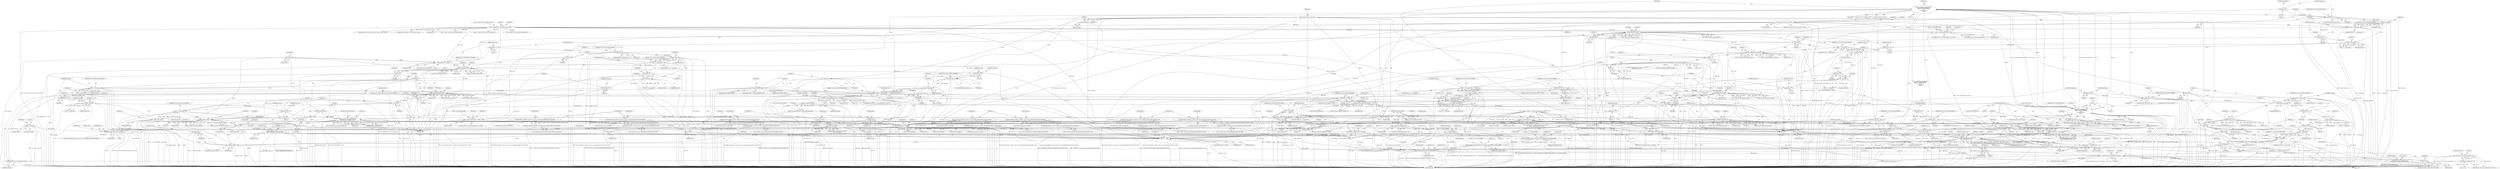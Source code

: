 digraph "0_openssl_b15f8769644b00ef7283521593360b7b2135cb63@API" {
"1001753" [label="(Call,DH_free(dh))"];
"1001750" [label="(Call,dh != NULL)"];
"1000937" [label="(Call,dh=DH_new())"];
"1001157" [label="(Call,dh=NULL)"];
"1001079" [label="(Call,BN_bin2bn(p,i,NULL))"];
"1001056" [label="(Call,n2s(p,i))"];
"1001039" [label="(Call,p+=i)"];
"1001030" [label="(Call,BN_bin2bn(p,i,NULL))"];
"1001007" [label="(Call,n2s(p,i))"];
"1000990" [label="(Call,p+=i)"];
"1000981" [label="(Call,BN_bin2bn(p,i,NULL))"];
"1000958" [label="(Call,n2s(p,i))"];
"1000281" [label="(Call,p=(unsigned char *)s->init_msg)"];
"1000283" [label="(Call,(unsigned char *)s->init_msg)"];
"1000962" [label="(Call,i > n - param_len)"];
"1000964" [label="(Call,n - param_len)"];
"1000950" [label="(Call,param_len > n)"];
"1000946" [label="(Call,param_len = 2)"];
"1000181" [label="(Call,n=s->method->ssl_get_message(s,\n\t\tSSL3_ST_CR_KEY_EXCH_A,\n\t\tSSL3_ST_CR_KEY_EXCH_B,\n\t\t-1,\n\t\ts->max_cert_list,\n \t\t&ok))"];
"1000183" [label="(Call,s->method->ssl_get_message(s,\n\t\tSSL3_ST_CR_KEY_EXCH_A,\n\t\tSSL3_ST_CR_KEY_EXCH_B,\n\t\t-1,\n\t\ts->max_cert_list,\n \t\t&ok))"];
"1000127" [label="(MethodParameterIn,SSL *s)"];
"1000187" [label="(Call,-1)"];
"1000936" [label="(Call,(dh=DH_new()) == NULL)"];
"1000298" [label="(Call,s->session->sess_cert->peer_rsa_tmp != NULL)"];
"1000289" [label="(Call,s->session->sess_cert != NULL)"];
"1001011" [label="(Call,i > n - param_len)"];
"1001013" [label="(Call,n - param_len)"];
"1000996" [label="(Call,n - param_len)"];
"1000972" [label="(Call,param_len += i)"];
"1001004" [label="(Call,param_len += 2)"];
"1001060" [label="(Call,i > n - param_len)"];
"1001062" [label="(Call,n - param_len)"];
"1001045" [label="(Call,n - param_len)"];
"1001021" [label="(Call,param_len += i)"];
"1001053" [label="(Call,param_len += 2)"];
"1000155" [label="(Call,*dh=NULL)"];
"1001096" [label="(Call,ssl_security(s, SSL_SECOP_TMP_DH,\n\t\t\t\t\t\tDH_security_bits(dh), 0, dh))"];
"1001099" [label="(Call,DH_security_bits(dh))"];
"1001744" [label="(Call,rsa != NULL)"];
"1000781" [label="(Call,rsa=RSA_new())"];
"1000926" [label="(Call,rsa=NULL)"];
"1000780" [label="(Call,(rsa=RSA_new()) == NULL)"];
"1000151" [label="(Call,*rsa=NULL)"];
"1000551" [label="(Call,BN_bin2bn(p,i,NULL))"];
"1000526" [label="(Call,n2s(p,i))"];
"1000530" [label="(Call,i > n - param_len)"];
"1000532" [label="(Call,n - param_len)"];
"1000518" [label="(Call,param_len > n)"];
"1000514" [label="(Call,param_len = 2)"];
"1000487" [label="(Call,s->ctx->psk_identity_hint == NULL)"];
"1000478" [label="(Call,s->ctx->psk_identity_hint = BUF_strdup(tmp_id_hint))"];
"1000484" [label="(Call,BUF_strdup(tmp_id_hint))"];
"1000450" [label="(Call,memcpy(tmp_id_hint, p, i))"];
"1000421" [label="(Call,n2s(p,i))"];
"1000437" [label="(Call,i > n - param_len)"];
"1000425" [label="(Call,i > PSK_MAX_IDENTITY_LEN)"];
"1000439" [label="(Call,n - param_len)"];
"1000413" [label="(Call,param_len > n)"];
"1000409" [label="(Call,param_len = 2)"];
"1000465" [label="(Call,s->ctx->psk_identity_hint != NULL)"];
"1001644" [label="(Call,EVP_VerifyInit_ex(&md_ctx, md, NULL))"];
"1000178" [label="(Call,EVP_MD_CTX_init(&md_ctx))"];
"1001474" [label="(Call,md = EVP_sha1())"];
"1001465" [label="(Call,EVP_MD_name(md))"];
"1000147" [label="(Call,*md = NULL)"];
"1001423" [label="(Call,pkey != NULL)"];
"1001115" [label="(Call,pkey=X509_get_pubkey(s->session->sess_cert->peer_pkeys[SSL_PKEY_RSA_ENC].x509))"];
"1001117" [label="(Call,X509_get_pubkey(s->session->sess_cert->peer_pkeys[SSL_PKEY_RSA_ENC].x509))"];
"1000759" [label="(Call,pkey=X509_get_pubkey(s->session->sess_cert->peer_pkeys[SSL_PKEY_DSA_SIGN].x509))"];
"1000761" [label="(Call,X509_get_pubkey(s->session->sess_cert->peer_pkeys[SSL_PKEY_DSA_SIGN].x509))"];
"1000143" [label="(Call,*pkey=NULL)"];
"1000897" [label="(Call,pkey=X509_get_pubkey(s->session->sess_cert->peer_pkeys[SSL_PKEY_RSA_ENC].x509))"];
"1000899" [label="(Call,X509_get_pubkey(s->session->sess_cert->peer_pkeys[SSL_PKEY_RSA_ENC].x509))"];
"1001353" [label="(Call,pkey=X509_get_pubkey(s->session->sess_cert->peer_pkeys[SSL_PKEY_RSA_ENC].x509))"];
"1001355" [label="(Call,X509_get_pubkey(s->session->sess_cert->peer_pkeys[SSL_PKEY_RSA_ENC].x509))"];
"1000740" [label="(Call,pkey=X509_get_pubkey(s->session->sess_cert->peer_pkeys[SSL_PKEY_RSA_ENC].x509))"];
"1000742" [label="(Call,X509_get_pubkey(s->session->sess_cert->peer_pkeys[SSL_PKEY_RSA_ENC].x509))"];
"1001134" [label="(Call,pkey=X509_get_pubkey(s->session->sess_cert->peer_pkeys[SSL_PKEY_DSA_SIGN].x509))"];
"1001136" [label="(Call,X509_get_pubkey(s->session->sess_cert->peer_pkeys[SSL_PKEY_DSA_SIGN].x509))"];
"1001372" [label="(Call,pkey=X509_get_pubkey(s->session->sess_cert->peer_pkeys[SSL_PKEY_ECC].x509))"];
"1001374" [label="(Call,X509_get_pubkey(s->session->sess_cert->peer_pkeys[SSL_PKEY_ECC].x509))"];
"1000710" [label="(Call,BN_bin2bn(p,i,NULL))"];
"1000630" [label="(Call,(unsigned int)(p[0]))"];
"1000611" [label="(Call,p+=i)"];
"1000602" [label="(Call,BN_bin2bn(p,i,NULL))"];
"1000577" [label="(Call,n2s(p,i))"];
"1000560" [label="(Call,p+=i)"];
"1000581" [label="(Call,i > n - param_len)"];
"1000583" [label="(Call,n - param_len)"];
"1000566" [label="(Call,n - param_len)"];
"1000540" [label="(Call,param_len += i)"];
"1000574" [label="(Call,param_len += 2)"];
"1000685" [label="(Call,n2s(p,i))"];
"1000668" [label="(Call,p+=i)"];
"1000659" [label="(Call,BN_bin2bn(p,i,NULL))"];
"1000635" [label="(Call,p++)"];
"1000638" [label="(Call,i > n - param_len)"];
"1000628" [label="(Call,i = (unsigned int)(p[0]))"];
"1000640" [label="(Call,n - param_len)"];
"1000617" [label="(Call,n - param_len)"];
"1000591" [label="(Call,param_len += i)"];
"1000625" [label="(Call,param_len += 1)"];
"1000689" [label="(Call,i > n - param_len)"];
"1000691" [label="(Call,n - param_len)"];
"1000674" [label="(Call,n - param_len)"];
"1000648" [label="(Call,param_len += i)"];
"1000682" [label="(Call,param_len += 2)"];
"1001294" [label="(Call,(srvr_ecpoint = EC_POINT_new(group)) == NULL)"];
"1001295" [label="(Call,srvr_ecpoint = EC_POINT_new(group))"];
"1001297" [label="(Call,EC_POINT_new(group))"];
"1001278" [label="(Call,EC_GROUP_get_degree(group))"];
"1001263" [label="(Call,group = EC_KEY_get0_group(ecdh))"];
"1001265" [label="(Call,EC_KEY_get0_group(ecdh))"];
"1001252" [label="(Call,EC_KEY_set_group(ecdh, ngroup))"];
"1001187" [label="(Call,ecdh=EC_KEY_new())"];
"1001242" [label="(Call,ngroup == NULL)"];
"1001237" [label="(Call,ngroup = EC_GROUP_new_by_curve_name(curve_nid))"];
"1001239" [label="(Call,EC_GROUP_new_by_curve_name(curve_nid))"];
"1001221" [label="(Call,curve_nid = tls1_ec_curve_id2nid(*(p + 2)))"];
"1001223" [label="(Call,tls1_ec_curve_id2nid(*(p + 2)))"];
"1001186" [label="(Call,(ecdh=EC_KEY_new()) == NULL)"];
"1001300" [label="(Call,(bn_ctx = BN_CTX_new()) == NULL)"];
"1001301" [label="(Call,bn_ctx = BN_CTX_new())"];
"1001546" [label="(Call,EVP_DigestInit_ex(&md_ctx,(num == 2)\n\t\t\t\t\t?s->ctx->md5:s->ctx->sha1, NULL))"];
"1001542" [label="(Call,EVP_MD_CTX_set_flags(&md_ctx,\n\t\t\t\t\tEVP_MD_CTX_FLAG_NON_FIPS_ALLOW))"];
"1001593" [label="(Call,EVP_DigestFinal_ex(&md_ctx,q,&size))"];
"1001588" [label="(Call,EVP_DigestUpdate(&md_ctx,param,param_len))"];
"1001576" [label="(Call,EVP_DigestUpdate(&md_ctx,&(s->s3->server_random[0]),SSL3_RANDOM_SIZE))"];
"1001564" [label="(Call,EVP_DigestUpdate(&md_ctx,&(s->s3->client_random[0]),SSL3_RANDOM_SIZE))"];
"1000279" [label="(Call,param=p=(unsigned char *)s->init_msg)"];
"1000386" [label="(Call,param_len=0)"];
"1000699" [label="(Call,param_len += i)"];
"1001337" [label="(Call,param_len += encoded_pt_len)"];
"1001325" [label="(Call,EC_POINT_oct2point(group, srvr_ecpoint, \n\t\t\tp, encoded_pt_len, bn_ctx))"];
"1001314" [label="(Call,p+=1)"];
"1001289" [label="(Call,p+=3)"];
"1001210" [label="(Call,tls1_check_curve(s, p, 3))"];
"1001319" [label="(Call,encoded_pt_len > n - param_len)"];
"1001310" [label="(Call,encoded_pt_len = *p)"];
"1001321" [label="(Call,n - param_len)"];
"1001200" [label="(Call,param_len > n)"];
"1001196" [label="(Call,param_len=4)"];
"1000163" [label="(Call,*bn_ctx = NULL)"];
"1000447" [label="(Call,param_len += i)"];
"1000867" [label="(Call,param_len += i)"];
"1000857" [label="(Call,i > n - param_len)"];
"1000853" [label="(Call,n2s(p,i))"];
"1000836" [label="(Call,p+=i)"];
"1000825" [label="(Call,BN_bin2bn(p,i,rsa->n))"];
"1000802" [label="(Call,n2s(p,i))"];
"1000806" [label="(Call,i > n - param_len)"];
"1000808" [label="(Call,n - param_len)"];
"1000794" [label="(Call,param_len > n)"];
"1000790" [label="(Call,param_len = 2)"];
"1000859" [label="(Call,n - param_len)"];
"1000842" [label="(Call,n - param_len)"];
"1000816" [label="(Call,param_len += i)"];
"1000850" [label="(Call,param_len += 2)"];
"1001070" [label="(Call,param_len += i)"];
"1001599" [label="(Call,q+=size)"];
"1001529" [label="(Call,q=md_buf)"];
"1000484" [label="(Call,BUF_strdup(tmp_id_hint))"];
"1001474" [label="(Call,md = EVP_sha1())"];
"1000810" [label="(Identifier,param_len)"];
"1001754" [label="(Identifier,dh)"];
"1001187" [label="(Call,ecdh=EC_KEY_new())"];
"1000452" [label="(Identifier,p)"];
"1000153" [label="(Identifier,NULL)"];
"1000613" [label="(Identifier,i)"];
"1000692" [label="(Identifier,n)"];
"1001765" [label="(Call,EVP_MD_CTX_cleanup(&md_ctx))"];
"1000447" [label="(Call,param_len += i)"];
"1000591" [label="(Call,param_len += i)"];
"1000782" [label="(Identifier,rsa)"];
"1001293" [label="(Call,((srvr_ecpoint = EC_POINT_new(group)) == NULL) ||\n\t\t    ((bn_ctx = BN_CTX_new()) == NULL))"];
"1001590" [label="(Identifier,md_ctx)"];
"1000192" [label="(Call,&ok)"];
"1001064" [label="(Identifier,param_len)"];
"1000471" [label="(Identifier,NULL)"];
"1001033" [label="(Identifier,NULL)"];
"1000280" [label="(Identifier,param)"];
"1000858" [label="(Identifier,i)"];
"1000513" [label="(Block,)"];
"1001374" [label="(Call,X509_get_pubkey(s->session->sess_cert->peer_pkeys[SSL_PKEY_ECC].x509))"];
"1000145" [label="(Identifier,NULL)"];
"1000342" [label="(Call,s->session->sess_cert->peer_dh_tmp=NULL)"];
"1001373" [label="(Identifier,pkey)"];
"1001327" [label="(Identifier,srvr_ecpoint)"];
"1000947" [label="(Identifier,param_len)"];
"1000794" [label="(Call,param_len > n)"];
"1000605" [label="(Identifier,NULL)"];
"1001398" [label="(Call,ecdh=NULL)"];
"1001224" [label="(Call,*(p + 2))"];
"1001111" [label="(ControlStructure,if (alg_a & SSL_aRSA))"];
"1001486" [label="(Call,n2s(p,i))"];
"1000719" [label="(Call,p+=i)"];
"1000790" [label="(Call,param_len = 2)"];
"1000488" [label="(Call,s->ctx->psk_identity_hint)"];
"1001771" [label="(MethodReturn,int)"];
"1000696" [label="(Identifier,SSL_F_SSL3_GET_KEY_EXCHANGE)"];
"1000722" [label="(Call,n-=param_len)"];
"1001047" [label="(Identifier,param_len)"];
"1001043" [label="(Call,2 > n - param_len)"];
"1000182" [label="(Identifier,n)"];
"1001589" [label="(Call,&md_ctx)"];
"1000579" [label="(Identifier,i)"];
"1001148" [label="(Call,s->session->sess_cert->peer_dh_tmp=dh)"];
"1000514" [label="(Call,param_len = 2)"];
"1000424" [label="(ControlStructure,if (i > PSK_MAX_IDENTITY_LEN))"];
"1001253" [label="(Identifier,ecdh)"];
"1000951" [label="(Identifier,param_len)"];
"1000952" [label="(Identifier,n)"];
"1001745" [label="(Identifier,rsa)"];
"1001009" [label="(Identifier,i)"];
"1000699" [label="(Call,param_len += i)"];
"1000826" [label="(Identifier,p)"];
"1001007" [label="(Call,n2s(p,i))"];
"1001462" [label="(Call,fprintf(stderr, \"USING TLSv1.2 HASH %s\n\", EVP_MD_name(md)))"];
"1001296" [label="(Identifier,srvr_ecpoint)"];
"1000312" [label="(Identifier,s)"];
"1000674" [label="(Call,n - param_len)"];
"1000783" [label="(Call,RSA_new())"];
"1001595" [label="(Identifier,md_ctx)"];
"1001479" [label="(Literal,2)"];
"1000936" [label="(Call,(dh=DH_new()) == NULL)"];
"1001012" [label="(Identifier,i)"];
"1000185" [label="(Identifier,SSL3_ST_CR_KEY_EXCH_A)"];
"1001543" [label="(Call,&md_ctx)"];
"1001079" [label="(Call,BN_bin2bn(p,i,NULL))"];
"1000532" [label="(Call,n - param_len)"];
"1001751" [label="(Identifier,dh)"];
"1001072" [label="(Identifier,i)"];
"1001387" [label="(Identifier,ecdh)"];
"1001060" [label="(Call,i > n - param_len)"];
"1000285" [label="(Call,s->init_msg)"];
"1000295" [label="(Identifier,NULL)"];
"1000823" [label="(Identifier,rsa)"];
"1001534" [label="(Identifier,num)"];
"1001130" [label="(ControlStructure,if (alg_a & SSL_aDSS))"];
"1000740" [label="(Call,pkey=X509_get_pubkey(s->session->sess_cert->peer_pkeys[SSL_PKEY_RSA_ENC].x509))"];
"1001244" [label="(Identifier,NULL)"];
"1001607" [label="(Call,RSA_verify(NID_md5_sha1, md_buf, j, p, n,\n\t\t\t\t\t\t\t\tpkey->pkey.rsa))"];
"1001319" [label="(Call,encoded_pt_len > n - param_len)"];
"1001266" [label="(Identifier,ecdh)"];
"1000998" [label="(Identifier,param_len)"];
"1001278" [label="(Call,EC_GROUP_get_degree(group))"];
"1001054" [label="(Identifier,param_len)"];
"1000565" [label="(Literal,2)"];
"1001443" [label="(Call,tls12_check_peer_sigalg(&md, s, p, pkey))"];
"1000553" [label="(Identifier,i)"];
"1001564" [label="(Call,EVP_DigestUpdate(&md_ctx,&(s->s3->client_random[0]),SSL3_RANDOM_SIZE))"];
"1000853" [label="(Call,n2s(p,i))"];
"1000464" [label="(ControlStructure,if (s->ctx->psk_identity_hint != NULL))"];
"1000151" [label="(Call,*rsa=NULL)"];
"1000421" [label="(Call,n2s(p,i))"];
"1001311" [label="(Identifier,encoded_pt_len)"];
"1001349" [label="(ControlStructure,if (alg_a & SSL_aRSA))"];
"1000382" [label="(Identifier,s)"];
"1001423" [label="(Call,pkey != NULL)"];
"1000580" [label="(ControlStructure,if (i > n - param_len))"];
"1000937" [label="(Call,dh=DH_new())"];
"1001211" [label="(Identifier,s)"];
"1000407" [label="(Block,)"];
"1001209" [label="(Call,!tls1_check_curve(s, p, 3))"];
"1001115" [label="(Call,pkey=X509_get_pubkey(s->session->sess_cert->peer_pkeys[SSL_PKEY_RSA_ENC].x509))"];
"1001648" [label="(Identifier,NULL)"];
"1001032" [label="(Identifier,i)"];
"1000642" [label="(Identifier,param_len)"];
"1001240" [label="(Identifier,curve_nid)"];
"1000780" [label="(Call,(rsa=RSA_new()) == NULL)"];
"1000617" [label="(Call,n - param_len)"];
"1001010" [label="(ControlStructure,if (i > n - param_len))"];
"1001748" [label="(Identifier,rsa)"];
"1000928" [label="(Identifier,NULL)"];
"1000949" [label="(ControlStructure,if (param_len > n))"];
"1001303" [label="(Call,BN_CTX_new())"];
"1000611" [label="(Call,p+=i)"];
"1001548" [label="(Identifier,md_ctx)"];
"1000701" [label="(Identifier,i)"];
"1000693" [label="(Identifier,param_len)"];
"1001680" [label="(Call,EVP_VerifyFinal(&md_ctx,p,(int)n,pkey))"];
"1000816" [label="(Call,param_len += i)"];
"1001730" [label="(Call,EVP_MD_CTX_cleanup(&md_ctx))"];
"1001753" [label="(Call,DH_free(dh))"];
"1000529" [label="(ControlStructure,if (i > n - param_len))"];
"1000841" [label="(Literal,2)"];
"1000157" [label="(Identifier,NULL)"];
"1001750" [label="(Call,dh != NULL)"];
"1000869" [label="(Identifier,i)"];
"1001353" [label="(Call,pkey=X509_get_pubkey(s->session->sess_cert->peer_pkeys[SSL_PKEY_RSA_ENC].x509))"];
"1001338" [label="(Identifier,param_len)"];
"1000713" [label="(Identifier,NULL)"];
"1001289" [label="(Call,p+=3)"];
"1000840" [label="(Call,2 > n - param_len)"];
"1001741" [label="(Call,EVP_PKEY_free(pkey))"];
"1000874" [label="(Identifier,rsa)"];
"1001312" [label="(Call,*p)"];
"1000632" [label="(Call,p[0])"];
"1000290" [label="(Call,s->session->sess_cert)"];
"1000755" [label="(ControlStructure,if (alg_a & SSL_aDSS))"];
"1001080" [label="(Identifier,p)"];
"1001021" [label="(Call,param_len += i)"];
"1001301" [label="(Call,bn_ctx = BN_CTX_new())"];
"1000629" [label="(Identifier,i)"];
"1000523" [label="(Identifier,SSL_F_SSL3_GET_KEY_EXCHANGE)"];
"1000574" [label="(Call,param_len += 2)"];
"1001252" [label="(Call,EC_KEY_set_group(ecdh, ngroup))"];
"1001300" [label="(Call,(bn_ctx = BN_CTX_new()) == NULL)"];
"1000453" [label="(Identifier,i)"];
"1000592" [label="(Identifier,param_len)"];
"1000799" [label="(Identifier,SSL_F_SSL3_GET_KEY_EXCHANGE)"];
"1000444" [label="(Identifier,SSL_F_SSL3_GET_KEY_EXCHANGE)"];
"1000388" [label="(Literal,0)"];
"1001645" [label="(Call,&md_ctx)"];
"1001263" [label="(Call,group = EC_KEY_get0_group(ecdh))"];
"1001591" [label="(Identifier,param)"];
"1001339" [label="(Identifier,encoded_pt_len)"];
"1000836" [label="(Call,p+=i)"];
"1000568" [label="(Identifier,param_len)"];
"1000179" [label="(Call,&md_ctx)"];
"1000707" [label="(Identifier,s)"];
"1000742" [label="(Call,X509_get_pubkey(s->session->sess_cert->peer_pkeys[SSL_PKEY_RSA_ENC].x509))"];
"1000854" [label="(Identifier,p)"];
"1000465" [label="(Call,s->ctx->psk_identity_hint != NULL)"];
"1000640" [label="(Call,n - param_len)"];
"1000409" [label="(Call,param_len = 2)"];
"1001222" [label="(Identifier,curve_nid)"];
"1000637" [label="(ControlStructure,if (i > n - param_len))"];
"1001242" [label="(Call,ngroup == NULL)"];
"1000687" [label="(Identifier,i)"];
"1001063" [label="(Identifier,n)"];
"1000791" [label="(Identifier,param_len)"];
"1001298" [label="(Identifier,group)"];
"1000386" [label="(Call,param_len=0)"];
"1001466" [label="(Identifier,md)"];
"1000456" [label="(Identifier,tmp_id_hint)"];
"1000818" [label="(Identifier,i)"];
"1000422" [label="(Identifier,p)"];
"1000813" [label="(Identifier,SSL_F_SSL3_GET_KEY_EXCHANGE)"];
"1001014" [label="(Identifier,n)"];
"1000478" [label="(Call,s->ctx->psk_identity_hint = BUF_strdup(tmp_id_hint))"];
"1001755" [label="(Call,BN_CTX_free(bn_ctx))"];
"1000411" [label="(Literal,2)"];
"1001703" [label="(Identifier,alg_a)"];
"1000541" [label="(Identifier,param_len)"];
"1001188" [label="(Identifier,ecdh)"];
"1001546" [label="(Call,EVP_DigestInit_ex(&md_ctx,(num == 2)\n\t\t\t\t\t?s->ctx->md5:s->ctx->sha1, NULL))"];
"1000638" [label="(Call,i > n - param_len)"];
"1000297" [label="(ControlStructure,if (s->session->sess_cert->peer_rsa_tmp != NULL))"];
"1001736" [label="(Call,ssl3_send_alert(s,SSL3_AL_FATAL,al))"];
"1000413" [label="(Call,param_len > n)"];
"1000189" [label="(Call,s->max_cert_list)"];
"1001757" [label="(Call,EC_POINT_free(srvr_ecpoint))"];
"1000567" [label="(Identifier,n)"];
"1001041" [label="(Identifier,i)"];
"1000690" [label="(Identifier,i)"];
"1001597" [label="(Call,&size)"];
"1000828" [label="(Call,rsa->n)"];
"1001304" [label="(Identifier,NULL)"];
"1001747" [label="(Call,RSA_free(rsa))"];
"1000684" [label="(Literal,2)"];
"1001200" [label="(Call,param_len > n)"];
"1000804" [label="(Identifier,i)"];
"1000515" [label="(Identifier,param_len)"];
"1000502" [label="(Call,p+=i)"];
"1000825" [label="(Call,BN_bin2bn(p,i,rsa->n))"];
"1001201" [label="(Identifier,param_len)"];
"1001749" [label="(ControlStructure,if (dh != NULL))"];
"1000990" [label="(Call,p+=i)"];
"1000581" [label="(Call,i > n - param_len)"];
"1000760" [label="(Identifier,pkey)"];
"1000578" [label="(Identifier,p)"];
"1001189" [label="(Call,EC_KEY_new())"];
"1000955" [label="(Identifier,SSL_F_SSL3_GET_KEY_EXCHANGE)"];
"1000183" [label="(Call,s->method->ssl_get_message(s,\n\t\tSSL3_ST_CR_KEY_EXCH_A,\n\t\tSSL3_ST_CR_KEY_EXCH_B,\n\t\t-1,\n\t\ts->max_cert_list,\n \t\t&ok))"];
"1000844" [label="(Identifier,param_len)"];
"1000673" [label="(Literal,2)"];
"1001099" [label="(Call,DH_security_bits(dh))"];
"1000820" [label="(Call,!(rsa->n=BN_bin2bn(p,i,rsa->n)))"];
"1001403" [label="(Call,bn_ctx = NULL)"];
"1001158" [label="(Identifier,dh)"];
"1000520" [label="(Identifier,n)"];
"1000960" [label="(Identifier,i)"];
"1000838" [label="(Identifier,i)"];
"1001315" [label="(Identifier,p)"];
"1000147" [label="(Call,*md = NULL)"];
"1001408" [label="(Call,srvr_ecpoint = NULL)"];
"1001190" [label="(Identifier,NULL)"];
"1000415" [label="(Identifier,n)"];
"1000670" [label="(Identifier,i)"];
"1000685" [label="(Call,n2s(p,i))"];
"1000984" [label="(Identifier,NULL)"];
"1000298" [label="(Call,s->session->sess_cert->peer_rsa_tmp != NULL)"];
"1000450" [label="(Call,memcpy(tmp_id_hint, p, i))"];
"1000639" [label="(Identifier,i)"];
"1000575" [label="(Identifier,param_len)"];
"1000827" [label="(Identifier,i)"];
"1001053" [label="(Call,param_len += 2)"];
"1000662" [label="(Identifier,NULL)"];
"1001316" [label="(Literal,1)"];
"1001473" [label="(ControlStructure,else)"];
"1000430" [label="(Identifier,al)"];
"1000792" [label="(Literal,2)"];
"1000279" [label="(Call,param=p=(unsigned char *)s->init_msg)"];
"1000459" [label="(Call,PSK_MAX_IDENTITY_LEN+1-i)"];
"1001022" [label="(Identifier,param_len)"];
"1001159" [label="(Identifier,NULL)"];
"1000994" [label="(Call,2 > n - param_len)"];
"1000438" [label="(Identifier,i)"];
"1001576" [label="(Call,EVP_DigestUpdate(&md_ctx,&(s->s3->server_random[0]),SSL3_RANDOM_SIZE))"];
"1000537" [label="(Identifier,SSL_F_SSL3_GET_KEY_EXCHANGE)"];
"1000588" [label="(Identifier,SSL_F_SSL3_GET_KEY_EXCHANGE)"];
"1000412" [label="(ControlStructure,if (param_len > n))"];
"1000545" [label="(Call,s->srp_ctx.N=BN_bin2bn(p,i,NULL))"];
"1000704" [label="(Call,s->srp_ctx.B=BN_bin2bn(p,i,NULL))"];
"1000660" [label="(Identifier,p)"];
"1000977" [label="(Call,dh->p=BN_bin2bn(p,i,NULL))"];
"1001135" [label="(Identifier,pkey)"];
"1000552" [label="(Identifier,p)"];
"1001531" [label="(Identifier,md_buf)"];
"1001728" [label="(Call,EVP_PKEY_free(pkey))"];
"1001343" [label="(Call,p+=encoded_pt_len)"];
"1001752" [label="(Identifier,NULL)"];
"1001340" [label="(Call,n-=param_len)"];
"1000898" [label="(Identifier,pkey)"];
"1001291" [label="(Literal,3)"];
"1001237" [label="(Call,ngroup = EC_GROUP_new_by_curve_name(curve_nid))"];
"1000165" [label="(Identifier,NULL)"];
"1001744" [label="(Call,rsa != NULL)"];
"1000564" [label="(Call,2 > n - param_len)"];
"1001424" [label="(Identifier,pkey)"];
"1001185" [label="(ControlStructure,if ((ecdh=EC_KEY_new()) == NULL))"];
"1001294" [label="(Call,(srvr_ecpoint = EC_POINT_new(group)) == NULL)"];
"1000437" [label="(Call,i > n - param_len)"];
"1000995" [label="(Literal,2)"];
"1001596" [label="(Identifier,q)"];
"1000127" [label="(MethodParameterIn,SSL *s)"];
"1000562" [label="(Identifier,i)"];
"1000585" [label="(Identifier,param_len)"];
"1000148" [label="(Identifier,md)"];
"1000390" [label="(Identifier,alg_a)"];
"1001330" [label="(Identifier,bn_ctx)"];
"1001422" [label="(ControlStructure,if (pkey != NULL))"];
"1001328" [label="(Identifier,p)"];
"1000796" [label="(Identifier,n)"];
"1000454" [label="(Call,memset(tmp_id_hint+i, 0, PSK_MAX_IDENTITY_LEN+1-i))"];
"1000490" [label="(Identifier,s)"];
"1001136" [label="(Call,X509_get_pubkey(s->session->sess_cert->peer_pkeys[SSL_PKEY_DSA_SIGN].x509))"];
"1000852" [label="(Literal,2)"];
"1000190" [label="(Identifier,s)"];
"1000965" [label="(Identifier,n)"];
"1001587" [label="(Identifier,SSL3_RANDOM_SIZE)"];
"1001039" [label="(Call,p+=i)"];
"1001743" [label="(ControlStructure,if (rsa != NULL))"];
"1001059" [label="(ControlStructure,if (i > n - param_len))"];
"1001254" [label="(Identifier,ngroup)"];
"1001314" [label="(Call,p+=1)"];
"1001429" [label="(Identifier,s)"];
"1001475" [label="(Identifier,md)"];
"1001651" [label="(Identifier,md_ctx)"];
"1000618" [label="(Identifier,n)"];
"1000981" [label="(Call,BN_bin2bn(p,i,NULL))"];
"1000946" [label="(Call,param_len = 2)"];
"1001341" [label="(Identifier,n)"];
"1001277" [label="(Call,EC_GROUP_get_degree(group) > 163)"];
"1001058" [label="(Identifier,i)"];
"1000857" [label="(Call,i > n - param_len)"];
"1000628" [label="(Call,i = (unsigned int)(p[0]))"];
"1001280" [label="(Literal,163)"];
"1001157" [label="(Call,dh=NULL)"];
"1001368" [label="(ControlStructure,if (alg_a & SSL_aECDSA))"];
"1000864" [label="(Identifier,SSL_F_SSL3_GET_KEY_EXCHANGE)"];
"1000485" [label="(Identifier,tmp_id_hint)"];
"1001055" [label="(Literal,2)"];
"1001265" [label="(Call,EC_KEY_get0_group(ecdh))"];
"1000178" [label="(Call,EVP_MD_CTX_init(&md_ctx))"];
"1001601" [label="(Identifier,size)"];
"1000540" [label="(Call,param_len += i)"];
"1000561" [label="(Identifier,p)"];
"1001247" [label="(Identifier,SSL_F_SSL3_GET_KEY_EXCHANGE)"];
"1001302" [label="(Identifier,bn_ctx)"];
"1000461" [label="(Call,1-i)"];
"1001013" [label="(Call,n - param_len)"];
"1000288" [label="(ControlStructure,if (s->session->sess_cert != NULL))"];
"1001592" [label="(Identifier,param_len)"];
"1001425" [label="(Identifier,NULL)"];
"1000599" [label="(Identifier,s)"];
"1000686" [label="(Identifier,p)"];
"1000676" [label="(Identifier,param_len)"];
"1000890" [label="(Call,n-=param_len)"];
"1000761" [label="(Call,X509_get_pubkey(s->session->sess_cert->peer_pkeys[SSL_PKEY_DSA_SIGN].x509))"];
"1000926" [label="(Call,rsa=NULL)"];
"1001152" [label="(Identifier,s)"];
"1000668" [label="(Call,p+=i)"];
"1000281" [label="(Call,p=(unsigned char *)s->init_msg)"];
"1000939" [label="(Call,DH_new())"];
"1000641" [label="(Identifier,n)"];
"1001045" [label="(Call,n - param_len)"];
"1000282" [label="(Identifier,p)"];
"1001567" [label="(Call,&(s->s3->client_random[0]))"];
"1001523" [label="(Block,)"];
"1000850" [label="(Call,param_len += 2)"];
"1000439" [label="(Call,n - param_len)"];
"1000992" [label="(Identifier,i)"];
"1000198" [label="(Call,(int)n)"];
"1001521" [label="(Call,SSL_USE_SIGALGS(s))"];
"1000861" [label="(Identifier,param_len)"];
"1001476" [label="(Call,EVP_sha1())"];
"1000486" [label="(ControlStructure,if (s->ctx->psk_identity_hint == NULL))"];
"1001600" [label="(Identifier,q)"];
"1000927" [label="(Identifier,rsa)"];
"1000983" [label="(Identifier,i)"];
"1000560" [label="(Call,p+=i)"];
"1001541" [label="(Block,)"];
"1001018" [label="(Identifier,SSL_F_SSL3_GET_KEY_EXCHANGE)"];
"1001542" [label="(Call,EVP_MD_CTX_set_flags(&md_ctx,\n\t\t\t\t\tEVP_MD_CTX_FLAG_NON_FIPS_ALLOW))"];
"1001005" [label="(Identifier,param_len)"];
"1001337" [label="(Call,param_len += encoded_pt_len)"];
"1000867" [label="(Call,param_len += i)"];
"1000181" [label="(Call,n=s->method->ssl_get_message(s,\n\t\tSSL3_ST_CR_KEY_EXCH_A,\n\t\tSSL3_ST_CR_KEY_EXCH_B,\n\t\t-1,\n\t\ts->max_cert_list,\n \t\t&ok))"];
"1000302" [label="(Identifier,s)"];
"1000455" [label="(Call,tmp_id_hint+i)"];
"1000808" [label="(Call,n - param_len)"];
"1001117" [label="(Call,X509_get_pubkey(s->session->sess_cert->peer_pkeys[SSL_PKEY_RSA_ENC].x509))"];
"1000963" [label="(Identifier,i)"];
"1001324" [label="(Call,EC_POINT_oct2point(group, srvr_ecpoint, \n\t\t\tp, encoded_pt_len, bn_ctx) == 0)"];
"1000762" [label="(Call,s->session->sess_cert->peer_pkeys[SSL_PKEY_DSA_SIGN].x509)"];
"1000893" [label="(ControlStructure,if (alg_a & SSL_aRSA))"];
"1000661" [label="(Identifier,i)"];
"1000948" [label="(Literal,2)"];
"1000516" [label="(Literal,2)"];
"1001074" [label="(Call,!(dh->pub_key=BN_bin2bn(p,i,NULL)))"];
"1001356" [label="(Call,s->session->sess_cert->peer_pkeys[SSL_PKEY_RSA_ENC].x509)"];
"1001062" [label="(Call,n - param_len)"];
"1001261" [label="(Call,EC_GROUP_free(ngroup))"];
"1000787" [label="(Identifier,SSL_F_SSL3_GET_KEY_EXCHANGE)"];
"1001015" [label="(Identifier,param_len)"];
"1001673" [label="(Call,EVP_VerifyUpdate(&md_ctx,param,param_len))"];
"1001264" [label="(Identifier,group)"];
"1000991" [label="(Identifier,p)"];
"1000475" [label="(Identifier,s)"];
"1000899" [label="(Call,X509_get_pubkey(s->session->sess_cert->peer_pkeys[SSL_PKEY_RSA_ENC].x509))"];
"1000652" [label="(Call,!(s->srp_ctx.s=BN_bin2bn(p,i,NULL)))"];
"1001008" [label="(Identifier,p)"];
"1001433" [label="(Call,2 > n)"];
"1000711" [label="(Identifier,p)"];
"1000683" [label="(Identifier,param_len)"];
"1001004" [label="(Call,param_len += 2)"];
"1001006" [label="(Literal,2)"];
"1001494" [label="(Call,EVP_PKEY_size(pkey))"];
"1000961" [label="(ControlStructure,if (i > n - param_len))"];
"1000593" [label="(Identifier,i)"];
"1000802" [label="(Call,n2s(p,i))"];
"1000188" [label="(Literal,1)"];
"1001097" [label="(Identifier,s)"];
"1000584" [label="(Identifier,n)"];
"1000635" [label="(Call,p++)"];
"1000921" [label="(Identifier,s)"];
"1001720" [label="(Call,n != 0)"];
"1001299" [label="(Identifier,NULL)"];
"1001428" [label="(Call,SSL_USE_SIGALGS(s))"];
"1001088" [label="(Call,p+=i)"];
"1001325" [label="(Call,EC_POINT_oct2point(group, srvr_ecpoint, \n\t\t\tp, encoded_pt_len, bn_ctx))"];
"1000283" [label="(Call,(unsigned char *)s->init_msg)"];
"1001182" [label="(Block,)"];
"1000856" [label="(ControlStructure,if (i > n - param_len))"];
"1000554" [label="(Identifier,NULL)"];
"1000860" [label="(Identifier,n)"];
"1000387" [label="(Identifier,param_len)"];
"1000966" [label="(Identifier,param_len)"];
"1001746" [label="(Identifier,NULL)"];
"1001375" [label="(Call,s->session->sess_cert->peer_pkeys[SSL_PKEY_ECC].x509)"];
"1001575" [label="(Identifier,SSL3_RANDOM_SIZE)"];
"1000308" [label="(Call,RSA_free(s->session->sess_cert->peer_rsa_tmp))"];
"1000973" [label="(Identifier,param_len)"];
"1000741" [label="(Identifier,pkey)"];
"1000493" [label="(Identifier,NULL)"];
"1000645" [label="(Identifier,SSL_F_SSL3_GET_KEY_EXCHANGE)"];
"1000530" [label="(Call,i > n - param_len)"];
"1000425" [label="(Call,i > PSK_MAX_IDENTITY_LEN)"];
"1000149" [label="(Identifier,NULL)"];
"1000648" [label="(Call,param_len += i)"];
"1000187" [label="(Call,-1)"];
"1001030" [label="(Call,BN_bin2bn(p,i,NULL))"];
"1000659" [label="(Call,BN_bin2bn(p,i,NULL))"];
"1000196" [label="(Identifier,ok)"];
"1000964" [label="(Call,n - param_len)"];
"1001101" [label="(Literal,0)"];
"1000329" [label="(Identifier,s)"];
"1000974" [label="(Identifier,i)"];
"1000859" [label="(Call,n - param_len)"];
"1001046" [label="(Identifier,n)"];
"1000653" [label="(Call,s->srp_ctx.s=BN_bin2bn(p,i,NULL))"];
"1000548" [label="(Identifier,s)"];
"1000876" [label="(Call,BN_bin2bn(p,i,rsa->e))"];
"1000451" [label="(Identifier,tmp_id_hint)"];
"1001760" [label="(Call,ecdh != NULL)"];
"1001331" [label="(Literal,0)"];
"1001100" [label="(Identifier,dh)"];
"1001196" [label="(Call,param_len=4)"];
"1000851" [label="(Identifier,param_len)"];
"1001241" [label="(ControlStructure,if (ngroup == NULL))"];
"1000526" [label="(Call,n2s(p,i))"];
"1001297" [label="(Call,EC_POINT_new(group))"];
"1001098" [label="(Identifier,SSL_SECOP_TMP_DH)"];
"1001198" [label="(Literal,4)"];
"1000534" [label="(Identifier,param_len)"];
"1001044" [label="(Literal,2)"];
"1000855" [label="(Identifier,i)"];
"1001593" [label="(Call,EVP_DigestFinal_ex(&md_ctx,q,&size))"];
"1001603" [label="(Identifier,j)"];
"1000436" [label="(ControlStructure,if (i > n - param_len))"];
"1000186" [label="(Identifier,SSL3_ST_CR_KEY_EXCH_B)"];
"1001354" [label="(Identifier,pkey)"];
"1000527" [label="(Identifier,p)"];
"1000440" [label="(Identifier,n)"];
"1000969" [label="(Identifier,SSL_F_SSL3_GET_KEY_EXCHANGE)"];
"1000675" [label="(Identifier,n)"];
"1001579" [label="(Call,&(s->s3->server_random[0]))"];
"1000636" [label="(Identifier,p)"];
"1000807" [label="(Identifier,i)"];
"1000160" [label="(Identifier,ecdh)"];
"1000517" [label="(ControlStructure,if (param_len > n))"];
"1000934" [label="(Block,)"];
"1001075" [label="(Call,dh->pub_key=BN_bin2bn(p,i,NULL))"];
"1000184" [label="(Identifier,s)"];
"1001530" [label="(Identifier,q)"];
"1000806" [label="(Call,i > n - param_len)"];
"1000423" [label="(Identifier,i)"];
"1000292" [label="(Identifier,s)"];
"1000897" [label="(Call,pkey=X509_get_pubkey(s->session->sess_cert->peer_pkeys[SSL_PKEY_RSA_ENC].x509))"];
"1000917" [label="(Call,s->session->sess_cert->peer_rsa_tmp=rsa)"];
"1001031" [label="(Identifier,p)"];
"1000743" [label="(Call,s->session->sess_cert->peer_pkeys[SSL_PKEY_RSA_ENC].x509)"];
"1001322" [label="(Identifier,n)"];
"1000306" [label="(Identifier,NULL)"];
"1000996" [label="(Call,n - param_len)"];
"1000505" [label="(Call,n-=param_len)"];
"1000410" [label="(Identifier,param_len)"];
"1001077" [label="(Identifier,dh)"];
"1000625" [label="(Call,param_len += 1)"];
"1001386" [label="(Call,EC_KEY_set_public_key(ecdh, srvr_ecpoint))"];
"1000481" [label="(Identifier,s)"];
"1000418" [label="(Identifier,SSL_F_SSL3_GET_KEY_EXCHANGE)"];
"1000368" [label="(Call,s->session->sess_cert->peer_ecdh_tmp=NULL)"];
"1000649" [label="(Identifier,param_len)"];
"1000518" [label="(Call,param_len > n)"];
"1001243" [label="(Identifier,ngroup)"];
"1001223" [label="(Call,tls1_ec_curve_id2nid(*(p + 2)))"];
"1001545" [label="(Identifier,EVP_MD_CTX_FLAG_NON_FIPS_ALLOW)"];
"1000778" [label="(Block,)"];
"1001594" [label="(Call,&md_ctx)"];
"1000449" [label="(Identifier,i)"];
"1000900" [label="(Call,s->session->sess_cert->peer_pkeys[SSL_PKEY_RSA_ENC].x509)"];
"1000710" [label="(Call,BN_bin2bn(p,i,NULL))"];
"1000566" [label="(Call,n - param_len)"];
"1001649" [label="(Call,EVP_VerifyUpdate(&md_ctx,&(s->s3->client_random[0]),SSL3_RANDOM_SIZE))"];
"1001193" [label="(Identifier,SSL_F_SSL3_GET_KEY_EXCHANGE)"];
"1001028" [label="(Identifier,dh)"];
"1000155" [label="(Call,*dh=NULL)"];
"1001563" [label="(Identifier,NULL)"];
"1001011" [label="(Call,i > n - param_len)"];
"1000472" [label="(Call,OPENSSL_free(s->ctx->psk_identity_hint))"];
"1000672" [label="(Call,2 > n - param_len)"];
"1001577" [label="(Call,&md_ctx)"];
"1001647" [label="(Identifier,md)"];
"1000759" [label="(Call,pkey=X509_get_pubkey(s->session->sess_cert->peer_pkeys[SSL_PKEY_DSA_SIGN].x509))"];
"1001295" [label="(Call,srvr_ecpoint = EC_POINT_new(group))"];
"1000959" [label="(Identifier,p)"];
"1001134" [label="(Call,pkey=X509_get_pubkey(s->session->sess_cert->peer_pkeys[SSL_PKEY_DSA_SIGN].x509))"];
"1001091" [label="(Call,n-=param_len)"];
"1001221" [label="(Call,curve_nid = tls1_ec_curve_id2nid(*(p + 2)))"];
"1001318" [label="(Call,(encoded_pt_len > n - param_len) ||\n\t\t    (EC_POINT_oct2point(group, srvr_ecpoint, \n\t\t\tp, encoded_pt_len, bn_ctx) == 0))"];
"1001026" [label="(Call,dh->g=BN_bin2bn(p,i,NULL))"];
"1001467" [label="(Call,p += 2)"];
"1000962" [label="(Call,i > n - param_len)"];
"1001478" [label="(Call,2 > n)"];
"1000427" [label="(Identifier,PSK_MAX_IDENTITY_LEN)"];
"1000809" [label="(Identifier,n)"];
"1001025" [label="(Call,!(dh->g=BN_bin2bn(p,i,NULL)))"];
"1000544" [label="(Call,!(s->srp_ctx.N=BN_bin2bn(p,i,NULL)))"];
"1000821" [label="(Call,rsa->n=BN_bin2bn(p,i,rsa->n))"];
"1000943" [label="(Identifier,SSL_F_SSL3_GET_KEY_EXCHANGE)"];
"1000576" [label="(Literal,2)"];
"1000551" [label="(Call,BN_bin2bn(p,i,NULL))"];
"1001137" [label="(Call,s->session->sess_cert->peer_pkeys[SSL_PKEY_DSA_SIGN].x509)"];
"1001465" [label="(Call,EVP_MD_name(md))"];
"1000615" [label="(Call,1 > n - param_len)"];
"1000700" [label="(Identifier,param_len)"];
"1001081" [label="(Identifier,i)"];
"1001578" [label="(Identifier,md_ctx)"];
"1000519" [label="(Identifier,param_len)"];
"1000938" [label="(Identifier,dh)"];
"1001118" [label="(Call,s->session->sess_cert->peer_pkeys[SSL_PKEY_RSA_ENC].x509)"];
"1000868" [label="(Identifier,param_len)"];
"1000602" [label="(Call,BN_bin2bn(p,i,NULL))"];
"1000805" [label="(ControlStructure,if (i > n - param_len))"];
"1000779" [label="(ControlStructure,if ((rsa=RSA_new()) == NULL))"];
"1000669" [label="(Identifier,p)"];
"1001205" [label="(Identifier,SSL_F_SSL3_GET_KEY_EXCHANGE)"];
"1000156" [label="(Identifier,dh)"];
"1000688" [label="(ControlStructure,if (i > n - param_len))"];
"1001644" [label="(Call,EVP_VerifyInit_ex(&md_ctx, md, NULL))"];
"1000163" [label="(Call,*bn_ctx = NULL)"];
"1000712" [label="(Identifier,i)"];
"1001071" [label="(Identifier,param_len)"];
"1001251" [label="(Call,EC_KEY_set_group(ecdh, ngroup) == 0)"];
"1000627" [label="(Literal,1)"];
"1000650" [label="(Identifier,i)"];
"1001279" [label="(Identifier,group)"];
"1001225" [label="(Call,p + 2)"];
"1001057" [label="(Identifier,p)"];
"1001102" [label="(Identifier,dh)"];
"1000982" [label="(Identifier,p)"];
"1000542" [label="(Identifier,i)"];
"1001210" [label="(Call,tls1_check_curve(s, p, 3))"];
"1001040" [label="(Identifier,p)"];
"1000128" [label="(Block,)"];
"1000152" [label="(Identifier,rsa)"];
"1000582" [label="(Identifier,i)"];
"1001228" [label="(Literal,0)"];
"1001713" [label="(Call,ssl3_check_cert_and_algorithm(s))"];
"1001355" [label="(Call,X509_get_pubkey(s->session->sess_cert->peer_pkeys[SSL_PKEY_RSA_ENC].x509))"];
"1001320" [label="(Identifier,encoded_pt_len)"];
"1001238" [label="(Identifier,ngroup)"];
"1001061" [label="(Identifier,i)"];
"1000727" [label="(Call,srp_verify_server_param(s, &al))"];
"1000612" [label="(Identifier,p)"];
"1000143" [label="(Call,*pkey=NULL)"];
"1001401" [label="(Call,BN_CTX_free(bn_ctx))"];
"1001643" [label="(Block,)"];
"1000682" [label="(Call,param_len += 2)"];
"1001566" [label="(Identifier,md_ctx)"];
"1000503" [label="(Identifier,p)"];
"1001310" [label="(Call,encoded_pt_len = *p)"];
"1001199" [label="(ControlStructure,if (param_len > n))"];
"1000426" [label="(Identifier,i)"];
"1001323" [label="(Identifier,param_len)"];
"1000935" [label="(ControlStructure,if ((dh=DH_new()) == NULL))"];
"1001321" [label="(Call,n - param_len)"];
"1000656" [label="(Identifier,s)"];
"1000781" [label="(Call,rsa=RSA_new())"];
"1000583" [label="(Call,n - param_len)"];
"1000703" [label="(Call,!(s->srp_ctx.B=BN_bin2bn(p,i,NULL)))"];
"1000972" [label="(Call,param_len += i)"];
"1000843" [label="(Identifier,n)"];
"1000466" [label="(Call,s->ctx->psk_identity_hint)"];
"1000793" [label="(ControlStructure,if (param_len > n))"];
"1000619" [label="(Identifier,param_len)"];
"1001565" [label="(Call,&md_ctx)"];
"1001255" [label="(Literal,0)"];
"1001116" [label="(Identifier,pkey)"];
"1000630" [label="(Call,(unsigned int)(p[0]))"];
"1000691" [label="(Call,n - param_len)"];
"1000164" [label="(Identifier,bn_ctx)"];
"1000837" [label="(Identifier,p)"];
"1001273" [label="(Identifier,s)"];
"1000577" [label="(Call,n2s(p,i))"];
"1000496" [label="(Identifier,al)"];
"1000626" [label="(Identifier,param_len)"];
"1001186" [label="(Call,(ecdh=EC_KEY_new()) == NULL)"];
"1000479" [label="(Call,s->ctx->psk_identity_hint)"];
"1000414" [label="(Identifier,param_len)"];
"1001096" [label="(Call,ssl_security(s, SSL_SECOP_TMP_DH,\n\t\t\t\t\t\tDH_security_bits(dh), 0, dh))"];
"1000604" [label="(Identifier,i)"];
"1001549" [label="(Call,(num == 2)\n\t\t\t\t\t?s->ctx->md5:s->ctx->sha1)"];
"1001756" [label="(Identifier,bn_ctx)"];
"1001588" [label="(Call,EVP_DigestUpdate(&md_ctx,param,param_len))"];
"1001239" [label="(Call,EC_GROUP_new_by_curve_name(curve_nid))"];
"1000289" [label="(Call,s->session->sess_cert != NULL)"];
"1001067" [label="(Identifier,SSL_F_SSL3_GET_KEY_EXCHANGE)"];
"1000487" [label="(Call,s->ctx->psk_identity_hint == NULL)"];
"1001599" [label="(Call,q+=size)"];
"1001326" [label="(Identifier,group)"];
"1000979" [label="(Identifier,dh)"];
"1000299" [label="(Call,s->session->sess_cert->peer_rsa_tmp)"];
"1000603" [label="(Identifier,p)"];
"1000795" [label="(Identifier,param_len)"];
"1000950" [label="(Call,param_len > n)"];
"1001212" [label="(Identifier,p)"];
"1000533" [label="(Identifier,n)"];
"1000595" [label="(Call,!(s->srp_ctx.g=BN_bin2bn(p,i,NULL)))"];
"1000997" [label="(Identifier,n)"];
"1000144" [label="(Identifier,pkey)"];
"1000531" [label="(Identifier,i)"];
"1001329" [label="(Identifier,encoded_pt_len)"];
"1001290" [label="(Identifier,p)"];
"1001095" [label="(Call,!ssl_security(s, SSL_SECOP_TMP_DH,\n\t\t\t\t\t\tDH_security_bits(dh), 0, dh))"];
"1000168" [label="(Identifier,srvr_ecpoint)"];
"1000316" [label="(Call,s->session->sess_cert->peer_rsa_tmp=NULL)"];
"1000736" [label="(ControlStructure,if (alg_a & SSL_aRSA))"];
"1000528" [label="(Identifier,i)"];
"1001220" [label="(Call,(curve_nid = tls1_ec_curve_id2nid(*(p + 2))) == 0)"];
"1001070" [label="(Call,param_len += i)"];
"1000784" [label="(Identifier,NULL)"];
"1001023" [label="(Identifier,i)"];
"1000817" [label="(Identifier,param_len)"];
"1001082" [label="(Identifier,NULL)"];
"1001372" [label="(Call,pkey=X509_get_pubkey(s->session->sess_cert->peer_pkeys[SSL_PKEY_ECC].x509))"];
"1000596" [label="(Call,s->srp_ctx.g=BN_bin2bn(p,i,NULL))"];
"1001529" [label="(Call,q=md_buf)"];
"1000958" [label="(Call,n2s(p,i))"];
"1000803" [label="(Identifier,p)"];
"1000940" [label="(Identifier,NULL)"];
"1000689" [label="(Call,i > n - param_len)"];
"1000448" [label="(Identifier,param_len)"];
"1001056" [label="(Call,n2s(p,i))"];
"1000976" [label="(Call,!(dh->p=BN_bin2bn(p,i,NULL)))"];
"1001197" [label="(Identifier,param_len)"];
"1001213" [label="(Literal,3)"];
"1000842" [label="(Call,n - param_len)"];
"1000616" [label="(Literal,1)"];
"1001547" [label="(Call,&md_ctx)"];
"1001202" [label="(Identifier,n)"];
"1000441" [label="(Identifier,param_len)"];
"1001753" -> "1001749"  [label="AST: "];
"1001753" -> "1001754"  [label="CFG: "];
"1001754" -> "1001753"  [label="AST: "];
"1001756" -> "1001753"  [label="CFG: "];
"1001753" -> "1001771"  [label="DDG: dh"];
"1001753" -> "1001771"  [label="DDG: DH_free(dh)"];
"1001750" -> "1001753"  [label="DDG: dh"];
"1001750" -> "1001749"  [label="AST: "];
"1001750" -> "1001752"  [label="CFG: "];
"1001751" -> "1001750"  [label="AST: "];
"1001752" -> "1001750"  [label="AST: "];
"1001754" -> "1001750"  [label="CFG: "];
"1001756" -> "1001750"  [label="CFG: "];
"1001750" -> "1001771"  [label="DDG: dh"];
"1001750" -> "1001771"  [label="DDG: dh != NULL"];
"1000937" -> "1001750"  [label="DDG: dh"];
"1001157" -> "1001750"  [label="DDG: dh"];
"1000155" -> "1001750"  [label="DDG: dh"];
"1001096" -> "1001750"  [label="DDG: dh"];
"1001744" -> "1001750"  [label="DDG: NULL"];
"1001750" -> "1001760"  [label="DDG: NULL"];
"1000937" -> "1000936"  [label="AST: "];
"1000937" -> "1000939"  [label="CFG: "];
"1000938" -> "1000937"  [label="AST: "];
"1000939" -> "1000937"  [label="AST: "];
"1000940" -> "1000937"  [label="CFG: "];
"1000937" -> "1001771"  [label="DDG: DH_new()"];
"1000937" -> "1000936"  [label="DDG: dh"];
"1000937" -> "1001099"  [label="DDG: dh"];
"1001157" -> "1000934"  [label="AST: "];
"1001157" -> "1001159"  [label="CFG: "];
"1001158" -> "1001157"  [label="AST: "];
"1001159" -> "1001157"  [label="AST: "];
"1001424" -> "1001157"  [label="CFG: "];
"1001157" -> "1001771"  [label="DDG: dh"];
"1001079" -> "1001157"  [label="DDG: NULL"];
"1001079" -> "1001075"  [label="AST: "];
"1001079" -> "1001082"  [label="CFG: "];
"1001080" -> "1001079"  [label="AST: "];
"1001081" -> "1001079"  [label="AST: "];
"1001082" -> "1001079"  [label="AST: "];
"1001075" -> "1001079"  [label="CFG: "];
"1001079" -> "1001771"  [label="DDG: p"];
"1001079" -> "1001771"  [label="DDG: i"];
"1001079" -> "1001074"  [label="DDG: p"];
"1001079" -> "1001074"  [label="DDG: i"];
"1001079" -> "1001074"  [label="DDG: NULL"];
"1001079" -> "1001075"  [label="DDG: p"];
"1001079" -> "1001075"  [label="DDG: i"];
"1001079" -> "1001075"  [label="DDG: NULL"];
"1001056" -> "1001079"  [label="DDG: p"];
"1001060" -> "1001079"  [label="DDG: i"];
"1001030" -> "1001079"  [label="DDG: NULL"];
"1001079" -> "1001088"  [label="DDG: i"];
"1001079" -> "1001088"  [label="DDG: p"];
"1001079" -> "1001423"  [label="DDG: NULL"];
"1001079" -> "1001486"  [label="DDG: i"];
"1001079" -> "1001744"  [label="DDG: NULL"];
"1001056" -> "1000934"  [label="AST: "];
"1001056" -> "1001058"  [label="CFG: "];
"1001057" -> "1001056"  [label="AST: "];
"1001058" -> "1001056"  [label="AST: "];
"1001061" -> "1001056"  [label="CFG: "];
"1001056" -> "1001771"  [label="DDG: p"];
"1001056" -> "1001771"  [label="DDG: n2s(p,i)"];
"1001039" -> "1001056"  [label="DDG: p"];
"1001030" -> "1001056"  [label="DDG: i"];
"1001056" -> "1001060"  [label="DDG: i"];
"1001039" -> "1000934"  [label="AST: "];
"1001039" -> "1001041"  [label="CFG: "];
"1001040" -> "1001039"  [label="AST: "];
"1001041" -> "1001039"  [label="AST: "];
"1001044" -> "1001039"  [label="CFG: "];
"1001039" -> "1001771"  [label="DDG: i"];
"1001039" -> "1001771"  [label="DDG: p"];
"1001030" -> "1001039"  [label="DDG: i"];
"1001030" -> "1001039"  [label="DDG: p"];
"1001030" -> "1001026"  [label="AST: "];
"1001030" -> "1001033"  [label="CFG: "];
"1001031" -> "1001030"  [label="AST: "];
"1001032" -> "1001030"  [label="AST: "];
"1001033" -> "1001030"  [label="AST: "];
"1001026" -> "1001030"  [label="CFG: "];
"1001030" -> "1001771"  [label="DDG: i"];
"1001030" -> "1001771"  [label="DDG: p"];
"1001030" -> "1001025"  [label="DDG: p"];
"1001030" -> "1001025"  [label="DDG: i"];
"1001030" -> "1001025"  [label="DDG: NULL"];
"1001030" -> "1001026"  [label="DDG: p"];
"1001030" -> "1001026"  [label="DDG: i"];
"1001030" -> "1001026"  [label="DDG: NULL"];
"1001007" -> "1001030"  [label="DDG: p"];
"1001011" -> "1001030"  [label="DDG: i"];
"1000981" -> "1001030"  [label="DDG: NULL"];
"1001030" -> "1001744"  [label="DDG: NULL"];
"1001007" -> "1000934"  [label="AST: "];
"1001007" -> "1001009"  [label="CFG: "];
"1001008" -> "1001007"  [label="AST: "];
"1001009" -> "1001007"  [label="AST: "];
"1001012" -> "1001007"  [label="CFG: "];
"1001007" -> "1001771"  [label="DDG: p"];
"1001007" -> "1001771"  [label="DDG: n2s(p,i)"];
"1000990" -> "1001007"  [label="DDG: p"];
"1000981" -> "1001007"  [label="DDG: i"];
"1001007" -> "1001011"  [label="DDG: i"];
"1000990" -> "1000934"  [label="AST: "];
"1000990" -> "1000992"  [label="CFG: "];
"1000991" -> "1000990"  [label="AST: "];
"1000992" -> "1000990"  [label="AST: "];
"1000995" -> "1000990"  [label="CFG: "];
"1000990" -> "1001771"  [label="DDG: p"];
"1000990" -> "1001771"  [label="DDG: i"];
"1000981" -> "1000990"  [label="DDG: i"];
"1000981" -> "1000990"  [label="DDG: p"];
"1000981" -> "1000977"  [label="AST: "];
"1000981" -> "1000984"  [label="CFG: "];
"1000982" -> "1000981"  [label="AST: "];
"1000983" -> "1000981"  [label="AST: "];
"1000984" -> "1000981"  [label="AST: "];
"1000977" -> "1000981"  [label="CFG: "];
"1000981" -> "1001771"  [label="DDG: p"];
"1000981" -> "1001771"  [label="DDG: i"];
"1000981" -> "1000976"  [label="DDG: p"];
"1000981" -> "1000976"  [label="DDG: i"];
"1000981" -> "1000976"  [label="DDG: NULL"];
"1000981" -> "1000977"  [label="DDG: p"];
"1000981" -> "1000977"  [label="DDG: i"];
"1000981" -> "1000977"  [label="DDG: NULL"];
"1000958" -> "1000981"  [label="DDG: p"];
"1000962" -> "1000981"  [label="DDG: i"];
"1000936" -> "1000981"  [label="DDG: NULL"];
"1000981" -> "1001744"  [label="DDG: NULL"];
"1000958" -> "1000934"  [label="AST: "];
"1000958" -> "1000960"  [label="CFG: "];
"1000959" -> "1000958"  [label="AST: "];
"1000960" -> "1000958"  [label="AST: "];
"1000963" -> "1000958"  [label="CFG: "];
"1000958" -> "1001771"  [label="DDG: n2s(p,i)"];
"1000958" -> "1001771"  [label="DDG: p"];
"1000281" -> "1000958"  [label="DDG: p"];
"1000958" -> "1000962"  [label="DDG: i"];
"1000281" -> "1000279"  [label="AST: "];
"1000281" -> "1000283"  [label="CFG: "];
"1000282" -> "1000281"  [label="AST: "];
"1000283" -> "1000281"  [label="AST: "];
"1000279" -> "1000281"  [label="CFG: "];
"1000281" -> "1001771"  [label="DDG: p"];
"1000281" -> "1001771"  [label="DDG: (unsigned char *)s->init_msg"];
"1000281" -> "1000279"  [label="DDG: p"];
"1000283" -> "1000281"  [label="DDG: s->init_msg"];
"1000281" -> "1000421"  [label="DDG: p"];
"1000281" -> "1000526"  [label="DDG: p"];
"1000281" -> "1000802"  [label="DDG: p"];
"1000281" -> "1001210"  [label="DDG: p"];
"1000281" -> "1001443"  [label="DDG: p"];
"1000281" -> "1001486"  [label="DDG: p"];
"1000283" -> "1000285"  [label="CFG: "];
"1000284" -> "1000283"  [label="AST: "];
"1000285" -> "1000283"  [label="AST: "];
"1000283" -> "1001771"  [label="DDG: s->init_msg"];
"1000283" -> "1000279"  [label="DDG: s->init_msg"];
"1000962" -> "1000961"  [label="AST: "];
"1000962" -> "1000964"  [label="CFG: "];
"1000963" -> "1000962"  [label="AST: "];
"1000964" -> "1000962"  [label="AST: "];
"1000969" -> "1000962"  [label="CFG: "];
"1000973" -> "1000962"  [label="CFG: "];
"1000962" -> "1001771"  [label="DDG: n - param_len"];
"1000962" -> "1001771"  [label="DDG: i > n - param_len"];
"1000962" -> "1001771"  [label="DDG: i"];
"1000964" -> "1000962"  [label="DDG: n"];
"1000964" -> "1000962"  [label="DDG: param_len"];
"1000962" -> "1000972"  [label="DDG: i"];
"1000964" -> "1000966"  [label="CFG: "];
"1000965" -> "1000964"  [label="AST: "];
"1000966" -> "1000964"  [label="AST: "];
"1000964" -> "1001771"  [label="DDG: n"];
"1000964" -> "1001771"  [label="DDG: param_len"];
"1000950" -> "1000964"  [label="DDG: n"];
"1000950" -> "1000964"  [label="DDG: param_len"];
"1000964" -> "1000972"  [label="DDG: param_len"];
"1000964" -> "1000996"  [label="DDG: n"];
"1000950" -> "1000949"  [label="AST: "];
"1000950" -> "1000952"  [label="CFG: "];
"1000951" -> "1000950"  [label="AST: "];
"1000952" -> "1000950"  [label="AST: "];
"1000955" -> "1000950"  [label="CFG: "];
"1000959" -> "1000950"  [label="CFG: "];
"1000950" -> "1001771"  [label="DDG: param_len > n"];
"1000950" -> "1001771"  [label="DDG: n"];
"1000950" -> "1001771"  [label="DDG: param_len"];
"1000946" -> "1000950"  [label="DDG: param_len"];
"1000181" -> "1000950"  [label="DDG: n"];
"1000946" -> "1000934"  [label="AST: "];
"1000946" -> "1000948"  [label="CFG: "];
"1000947" -> "1000946"  [label="AST: "];
"1000948" -> "1000946"  [label="AST: "];
"1000951" -> "1000946"  [label="CFG: "];
"1000181" -> "1000128"  [label="AST: "];
"1000181" -> "1000183"  [label="CFG: "];
"1000182" -> "1000181"  [label="AST: "];
"1000183" -> "1000181"  [label="AST: "];
"1000196" -> "1000181"  [label="CFG: "];
"1000181" -> "1001771"  [label="DDG: n"];
"1000181" -> "1001771"  [label="DDG: s->method->ssl_get_message(s,\n\t\tSSL3_ST_CR_KEY_EXCH_A,\n\t\tSSL3_ST_CR_KEY_EXCH_B,\n\t\t-1,\n\t\ts->max_cert_list,\n \t\t&ok)"];
"1000183" -> "1000181"  [label="DDG: -1"];
"1000183" -> "1000181"  [label="DDG: s"];
"1000183" -> "1000181"  [label="DDG: SSL3_ST_CR_KEY_EXCH_B"];
"1000183" -> "1000181"  [label="DDG: &ok"];
"1000183" -> "1000181"  [label="DDG: SSL3_ST_CR_KEY_EXCH_A"];
"1000183" -> "1000181"  [label="DDG: s->max_cert_list"];
"1000181" -> "1000198"  [label="DDG: n"];
"1000181" -> "1000413"  [label="DDG: n"];
"1000181" -> "1000518"  [label="DDG: n"];
"1000181" -> "1000794"  [label="DDG: n"];
"1000181" -> "1001200"  [label="DDG: n"];
"1000181" -> "1001433"  [label="DDG: n"];
"1000181" -> "1001478"  [label="DDG: n"];
"1000181" -> "1001720"  [label="DDG: n"];
"1000183" -> "1000192"  [label="CFG: "];
"1000184" -> "1000183"  [label="AST: "];
"1000185" -> "1000183"  [label="AST: "];
"1000186" -> "1000183"  [label="AST: "];
"1000187" -> "1000183"  [label="AST: "];
"1000189" -> "1000183"  [label="AST: "];
"1000192" -> "1000183"  [label="AST: "];
"1000183" -> "1001771"  [label="DDG: SSL3_ST_CR_KEY_EXCH_B"];
"1000183" -> "1001771"  [label="DDG: -1"];
"1000183" -> "1001771"  [label="DDG: SSL3_ST_CR_KEY_EXCH_A"];
"1000183" -> "1001771"  [label="DDG: s->max_cert_list"];
"1000183" -> "1001771"  [label="DDG: s"];
"1000183" -> "1001771"  [label="DDG: &ok"];
"1000127" -> "1000183"  [label="DDG: s"];
"1000187" -> "1000183"  [label="DDG: 1"];
"1000183" -> "1000727"  [label="DDG: s"];
"1000183" -> "1001096"  [label="DDG: s"];
"1000183" -> "1001210"  [label="DDG: s"];
"1000183" -> "1001428"  [label="DDG: s"];
"1000183" -> "1001713"  [label="DDG: s"];
"1000183" -> "1001736"  [label="DDG: s"];
"1000127" -> "1000126"  [label="AST: "];
"1000127" -> "1001771"  [label="DDG: s"];
"1000127" -> "1000727"  [label="DDG: s"];
"1000127" -> "1001096"  [label="DDG: s"];
"1000127" -> "1001210"  [label="DDG: s"];
"1000127" -> "1001428"  [label="DDG: s"];
"1000127" -> "1001443"  [label="DDG: s"];
"1000127" -> "1001521"  [label="DDG: s"];
"1000127" -> "1001713"  [label="DDG: s"];
"1000127" -> "1001736"  [label="DDG: s"];
"1000187" -> "1000188"  [label="CFG: "];
"1000188" -> "1000187"  [label="AST: "];
"1000190" -> "1000187"  [label="CFG: "];
"1000936" -> "1000935"  [label="AST: "];
"1000936" -> "1000940"  [label="CFG: "];
"1000940" -> "1000936"  [label="AST: "];
"1000943" -> "1000936"  [label="CFG: "];
"1000947" -> "1000936"  [label="CFG: "];
"1000936" -> "1001771"  [label="DDG: (dh=DH_new()) == NULL"];
"1000298" -> "1000936"  [label="DDG: NULL"];
"1000289" -> "1000936"  [label="DDG: NULL"];
"1000936" -> "1001744"  [label="DDG: NULL"];
"1000298" -> "1000297"  [label="AST: "];
"1000298" -> "1000306"  [label="CFG: "];
"1000299" -> "1000298"  [label="AST: "];
"1000306" -> "1000298"  [label="AST: "];
"1000312" -> "1000298"  [label="CFG: "];
"1000329" -> "1000298"  [label="CFG: "];
"1000298" -> "1001771"  [label="DDG: s->session->sess_cert->peer_rsa_tmp != NULL"];
"1000298" -> "1001771"  [label="DDG: s->session->sess_cert->peer_rsa_tmp"];
"1000289" -> "1000298"  [label="DDG: NULL"];
"1000298" -> "1000308"  [label="DDG: s->session->sess_cert->peer_rsa_tmp"];
"1000298" -> "1000316"  [label="DDG: NULL"];
"1000298" -> "1000342"  [label="DDG: NULL"];
"1000298" -> "1000368"  [label="DDG: NULL"];
"1000298" -> "1000465"  [label="DDG: NULL"];
"1000298" -> "1000551"  [label="DDG: NULL"];
"1000298" -> "1000780"  [label="DDG: NULL"];
"1000298" -> "1001186"  [label="DDG: NULL"];
"1000298" -> "1001423"  [label="DDG: NULL"];
"1000298" -> "1001744"  [label="DDG: NULL"];
"1000289" -> "1000288"  [label="AST: "];
"1000289" -> "1000295"  [label="CFG: "];
"1000290" -> "1000289"  [label="AST: "];
"1000295" -> "1000289"  [label="AST: "];
"1000302" -> "1000289"  [label="CFG: "];
"1000382" -> "1000289"  [label="CFG: "];
"1000289" -> "1001771"  [label="DDG: s->session->sess_cert"];
"1000289" -> "1001771"  [label="DDG: s->session->sess_cert != NULL"];
"1000289" -> "1000465"  [label="DDG: NULL"];
"1000289" -> "1000551"  [label="DDG: NULL"];
"1000289" -> "1000780"  [label="DDG: NULL"];
"1000289" -> "1001186"  [label="DDG: NULL"];
"1000289" -> "1001423"  [label="DDG: NULL"];
"1000289" -> "1001744"  [label="DDG: NULL"];
"1001011" -> "1001010"  [label="AST: "];
"1001011" -> "1001013"  [label="CFG: "];
"1001012" -> "1001011"  [label="AST: "];
"1001013" -> "1001011"  [label="AST: "];
"1001018" -> "1001011"  [label="CFG: "];
"1001022" -> "1001011"  [label="CFG: "];
"1001011" -> "1001771"  [label="DDG: i"];
"1001011" -> "1001771"  [label="DDG: n - param_len"];
"1001011" -> "1001771"  [label="DDG: i > n - param_len"];
"1001013" -> "1001011"  [label="DDG: n"];
"1001013" -> "1001011"  [label="DDG: param_len"];
"1001011" -> "1001021"  [label="DDG: i"];
"1001013" -> "1001015"  [label="CFG: "];
"1001014" -> "1001013"  [label="AST: "];
"1001015" -> "1001013"  [label="AST: "];
"1001013" -> "1001771"  [label="DDG: param_len"];
"1001013" -> "1001771"  [label="DDG: n"];
"1000996" -> "1001013"  [label="DDG: n"];
"1001004" -> "1001013"  [label="DDG: param_len"];
"1001013" -> "1001021"  [label="DDG: param_len"];
"1001013" -> "1001045"  [label="DDG: n"];
"1000996" -> "1000994"  [label="AST: "];
"1000996" -> "1000998"  [label="CFG: "];
"1000997" -> "1000996"  [label="AST: "];
"1000998" -> "1000996"  [label="AST: "];
"1000994" -> "1000996"  [label="CFG: "];
"1000996" -> "1001771"  [label="DDG: param_len"];
"1000996" -> "1001771"  [label="DDG: n"];
"1000996" -> "1000994"  [label="DDG: n"];
"1000996" -> "1000994"  [label="DDG: param_len"];
"1000972" -> "1000996"  [label="DDG: param_len"];
"1000996" -> "1001004"  [label="DDG: param_len"];
"1000972" -> "1000934"  [label="AST: "];
"1000972" -> "1000974"  [label="CFG: "];
"1000973" -> "1000972"  [label="AST: "];
"1000974" -> "1000972"  [label="AST: "];
"1000979" -> "1000972"  [label="CFG: "];
"1000972" -> "1001771"  [label="DDG: param_len"];
"1001004" -> "1000934"  [label="AST: "];
"1001004" -> "1001006"  [label="CFG: "];
"1001005" -> "1001004"  [label="AST: "];
"1001006" -> "1001004"  [label="AST: "];
"1001008" -> "1001004"  [label="CFG: "];
"1001060" -> "1001059"  [label="AST: "];
"1001060" -> "1001062"  [label="CFG: "];
"1001061" -> "1001060"  [label="AST: "];
"1001062" -> "1001060"  [label="AST: "];
"1001067" -> "1001060"  [label="CFG: "];
"1001071" -> "1001060"  [label="CFG: "];
"1001060" -> "1001771"  [label="DDG: n - param_len"];
"1001060" -> "1001771"  [label="DDG: i"];
"1001060" -> "1001771"  [label="DDG: i > n - param_len"];
"1001062" -> "1001060"  [label="DDG: n"];
"1001062" -> "1001060"  [label="DDG: param_len"];
"1001060" -> "1001070"  [label="DDG: i"];
"1001062" -> "1001064"  [label="CFG: "];
"1001063" -> "1001062"  [label="AST: "];
"1001064" -> "1001062"  [label="AST: "];
"1001062" -> "1001771"  [label="DDG: param_len"];
"1001062" -> "1001771"  [label="DDG: n"];
"1001045" -> "1001062"  [label="DDG: n"];
"1001053" -> "1001062"  [label="DDG: param_len"];
"1001062" -> "1001070"  [label="DDG: param_len"];
"1001062" -> "1001091"  [label="DDG: n"];
"1001045" -> "1001043"  [label="AST: "];
"1001045" -> "1001047"  [label="CFG: "];
"1001046" -> "1001045"  [label="AST: "];
"1001047" -> "1001045"  [label="AST: "];
"1001043" -> "1001045"  [label="CFG: "];
"1001045" -> "1001771"  [label="DDG: param_len"];
"1001045" -> "1001771"  [label="DDG: n"];
"1001045" -> "1001043"  [label="DDG: n"];
"1001045" -> "1001043"  [label="DDG: param_len"];
"1001021" -> "1001045"  [label="DDG: param_len"];
"1001045" -> "1001053"  [label="DDG: param_len"];
"1001021" -> "1000934"  [label="AST: "];
"1001021" -> "1001023"  [label="CFG: "];
"1001022" -> "1001021"  [label="AST: "];
"1001023" -> "1001021"  [label="AST: "];
"1001028" -> "1001021"  [label="CFG: "];
"1001021" -> "1001771"  [label="DDG: param_len"];
"1001053" -> "1000934"  [label="AST: "];
"1001053" -> "1001055"  [label="CFG: "];
"1001054" -> "1001053"  [label="AST: "];
"1001055" -> "1001053"  [label="AST: "];
"1001057" -> "1001053"  [label="CFG: "];
"1000155" -> "1000128"  [label="AST: "];
"1000155" -> "1000157"  [label="CFG: "];
"1000156" -> "1000155"  [label="AST: "];
"1000157" -> "1000155"  [label="AST: "];
"1000160" -> "1000155"  [label="CFG: "];
"1000155" -> "1001771"  [label="DDG: dh"];
"1001096" -> "1001095"  [label="AST: "];
"1001096" -> "1001102"  [label="CFG: "];
"1001097" -> "1001096"  [label="AST: "];
"1001098" -> "1001096"  [label="AST: "];
"1001099" -> "1001096"  [label="AST: "];
"1001101" -> "1001096"  [label="AST: "];
"1001102" -> "1001096"  [label="AST: "];
"1001095" -> "1001096"  [label="CFG: "];
"1001096" -> "1001771"  [label="DDG: s"];
"1001096" -> "1001771"  [label="DDG: DH_security_bits(dh)"];
"1001096" -> "1001771"  [label="DDG: SSL_SECOP_TMP_DH"];
"1001096" -> "1001095"  [label="DDG: s"];
"1001096" -> "1001095"  [label="DDG: 0"];
"1001096" -> "1001095"  [label="DDG: DH_security_bits(dh)"];
"1001096" -> "1001095"  [label="DDG: dh"];
"1001096" -> "1001095"  [label="DDG: SSL_SECOP_TMP_DH"];
"1001099" -> "1001096"  [label="DDG: dh"];
"1001096" -> "1001148"  [label="DDG: dh"];
"1001096" -> "1001428"  [label="DDG: s"];
"1001096" -> "1001713"  [label="DDG: s"];
"1001096" -> "1001736"  [label="DDG: s"];
"1001099" -> "1001100"  [label="CFG: "];
"1001100" -> "1001099"  [label="AST: "];
"1001101" -> "1001099"  [label="CFG: "];
"1001744" -> "1001743"  [label="AST: "];
"1001744" -> "1001746"  [label="CFG: "];
"1001745" -> "1001744"  [label="AST: "];
"1001746" -> "1001744"  [label="AST: "];
"1001748" -> "1001744"  [label="CFG: "];
"1001751" -> "1001744"  [label="CFG: "];
"1001744" -> "1001771"  [label="DDG: rsa != NULL"];
"1001744" -> "1001771"  [label="DDG: rsa"];
"1000781" -> "1001744"  [label="DDG: rsa"];
"1000926" -> "1001744"  [label="DDG: rsa"];
"1000151" -> "1001744"  [label="DDG: rsa"];
"1000551" -> "1001744"  [label="DDG: NULL"];
"1000487" -> "1001744"  [label="DDG: NULL"];
"1001644" -> "1001744"  [label="DDG: NULL"];
"1001242" -> "1001744"  [label="DDG: NULL"];
"1001546" -> "1001744"  [label="DDG: NULL"];
"1001423" -> "1001744"  [label="DDG: NULL"];
"1001294" -> "1001744"  [label="DDG: NULL"];
"1000659" -> "1001744"  [label="DDG: NULL"];
"1001186" -> "1001744"  [label="DDG: NULL"];
"1000780" -> "1001744"  [label="DDG: NULL"];
"1000710" -> "1001744"  [label="DDG: NULL"];
"1001300" -> "1001744"  [label="DDG: NULL"];
"1000602" -> "1001744"  [label="DDG: NULL"];
"1001744" -> "1001747"  [label="DDG: rsa"];
"1000781" -> "1000780"  [label="AST: "];
"1000781" -> "1000783"  [label="CFG: "];
"1000782" -> "1000781"  [label="AST: "];
"1000783" -> "1000781"  [label="AST: "];
"1000784" -> "1000781"  [label="CFG: "];
"1000781" -> "1001771"  [label="DDG: RSA_new()"];
"1000781" -> "1000780"  [label="DDG: rsa"];
"1000781" -> "1000917"  [label="DDG: rsa"];
"1000926" -> "1000778"  [label="AST: "];
"1000926" -> "1000928"  [label="CFG: "];
"1000927" -> "1000926"  [label="AST: "];
"1000928" -> "1000926"  [label="AST: "];
"1001424" -> "1000926"  [label="CFG: "];
"1000926" -> "1001771"  [label="DDG: rsa"];
"1000780" -> "1000926"  [label="DDG: NULL"];
"1000780" -> "1000779"  [label="AST: "];
"1000780" -> "1000784"  [label="CFG: "];
"1000784" -> "1000780"  [label="AST: "];
"1000787" -> "1000780"  [label="CFG: "];
"1000791" -> "1000780"  [label="CFG: "];
"1000780" -> "1001771"  [label="DDG: (rsa=RSA_new()) == NULL"];
"1000780" -> "1001423"  [label="DDG: NULL"];
"1000151" -> "1000128"  [label="AST: "];
"1000151" -> "1000153"  [label="CFG: "];
"1000152" -> "1000151"  [label="AST: "];
"1000153" -> "1000151"  [label="AST: "];
"1000156" -> "1000151"  [label="CFG: "];
"1000151" -> "1001771"  [label="DDG: rsa"];
"1000551" -> "1000545"  [label="AST: "];
"1000551" -> "1000554"  [label="CFG: "];
"1000552" -> "1000551"  [label="AST: "];
"1000553" -> "1000551"  [label="AST: "];
"1000554" -> "1000551"  [label="AST: "];
"1000545" -> "1000551"  [label="CFG: "];
"1000551" -> "1001771"  [label="DDG: i"];
"1000551" -> "1001771"  [label="DDG: p"];
"1000551" -> "1000544"  [label="DDG: p"];
"1000551" -> "1000544"  [label="DDG: i"];
"1000551" -> "1000544"  [label="DDG: NULL"];
"1000551" -> "1000545"  [label="DDG: p"];
"1000551" -> "1000545"  [label="DDG: i"];
"1000551" -> "1000545"  [label="DDG: NULL"];
"1000526" -> "1000551"  [label="DDG: p"];
"1000530" -> "1000551"  [label="DDG: i"];
"1000551" -> "1000560"  [label="DDG: i"];
"1000551" -> "1000560"  [label="DDG: p"];
"1000551" -> "1000577"  [label="DDG: i"];
"1000551" -> "1000602"  [label="DDG: NULL"];
"1000526" -> "1000513"  [label="AST: "];
"1000526" -> "1000528"  [label="CFG: "];
"1000527" -> "1000526"  [label="AST: "];
"1000528" -> "1000526"  [label="AST: "];
"1000531" -> "1000526"  [label="CFG: "];
"1000526" -> "1001771"  [label="DDG: n2s(p,i)"];
"1000526" -> "1001771"  [label="DDG: p"];
"1000526" -> "1000530"  [label="DDG: i"];
"1000530" -> "1000529"  [label="AST: "];
"1000530" -> "1000532"  [label="CFG: "];
"1000531" -> "1000530"  [label="AST: "];
"1000532" -> "1000530"  [label="AST: "];
"1000537" -> "1000530"  [label="CFG: "];
"1000541" -> "1000530"  [label="CFG: "];
"1000530" -> "1001771"  [label="DDG: i"];
"1000530" -> "1001771"  [label="DDG: i > n - param_len"];
"1000530" -> "1001771"  [label="DDG: n - param_len"];
"1000532" -> "1000530"  [label="DDG: n"];
"1000532" -> "1000530"  [label="DDG: param_len"];
"1000530" -> "1000540"  [label="DDG: i"];
"1000532" -> "1000534"  [label="CFG: "];
"1000533" -> "1000532"  [label="AST: "];
"1000534" -> "1000532"  [label="AST: "];
"1000532" -> "1001771"  [label="DDG: n"];
"1000532" -> "1001771"  [label="DDG: param_len"];
"1000518" -> "1000532"  [label="DDG: n"];
"1000518" -> "1000532"  [label="DDG: param_len"];
"1000532" -> "1000540"  [label="DDG: param_len"];
"1000532" -> "1000566"  [label="DDG: n"];
"1000518" -> "1000517"  [label="AST: "];
"1000518" -> "1000520"  [label="CFG: "];
"1000519" -> "1000518"  [label="AST: "];
"1000520" -> "1000518"  [label="AST: "];
"1000523" -> "1000518"  [label="CFG: "];
"1000527" -> "1000518"  [label="CFG: "];
"1000518" -> "1001771"  [label="DDG: n"];
"1000518" -> "1001771"  [label="DDG: param_len"];
"1000518" -> "1001771"  [label="DDG: param_len > n"];
"1000514" -> "1000518"  [label="DDG: param_len"];
"1000514" -> "1000513"  [label="AST: "];
"1000514" -> "1000516"  [label="CFG: "];
"1000515" -> "1000514"  [label="AST: "];
"1000516" -> "1000514"  [label="AST: "];
"1000519" -> "1000514"  [label="CFG: "];
"1000487" -> "1000486"  [label="AST: "];
"1000487" -> "1000493"  [label="CFG: "];
"1000488" -> "1000487"  [label="AST: "];
"1000493" -> "1000487"  [label="AST: "];
"1000496" -> "1000487"  [label="CFG: "];
"1000503" -> "1000487"  [label="CFG: "];
"1000487" -> "1001771"  [label="DDG: s->ctx->psk_identity_hint"];
"1000487" -> "1001771"  [label="DDG: s->ctx->psk_identity_hint == NULL"];
"1000478" -> "1000487"  [label="DDG: s->ctx->psk_identity_hint"];
"1000465" -> "1000487"  [label="DDG: NULL"];
"1000487" -> "1001423"  [label="DDG: NULL"];
"1000478" -> "1000407"  [label="AST: "];
"1000478" -> "1000484"  [label="CFG: "];
"1000479" -> "1000478"  [label="AST: "];
"1000484" -> "1000478"  [label="AST: "];
"1000490" -> "1000478"  [label="CFG: "];
"1000478" -> "1001771"  [label="DDG: BUF_strdup(tmp_id_hint)"];
"1000484" -> "1000478"  [label="DDG: tmp_id_hint"];
"1000484" -> "1000485"  [label="CFG: "];
"1000485" -> "1000484"  [label="AST: "];
"1000484" -> "1001771"  [label="DDG: tmp_id_hint"];
"1000450" -> "1000484"  [label="DDG: tmp_id_hint"];
"1000450" -> "1000407"  [label="AST: "];
"1000450" -> "1000453"  [label="CFG: "];
"1000451" -> "1000450"  [label="AST: "];
"1000452" -> "1000450"  [label="AST: "];
"1000453" -> "1000450"  [label="AST: "];
"1000456" -> "1000450"  [label="CFG: "];
"1000450" -> "1001771"  [label="DDG: memcpy(tmp_id_hint, p, i)"];
"1000450" -> "1001771"  [label="DDG: p"];
"1000421" -> "1000450"  [label="DDG: p"];
"1000437" -> "1000450"  [label="DDG: i"];
"1000450" -> "1000454"  [label="DDG: tmp_id_hint"];
"1000450" -> "1000454"  [label="DDG: i"];
"1000450" -> "1000455"  [label="DDG: tmp_id_hint"];
"1000450" -> "1000455"  [label="DDG: i"];
"1000450" -> "1000461"  [label="DDG: i"];
"1000450" -> "1000502"  [label="DDG: p"];
"1000421" -> "1000407"  [label="AST: "];
"1000421" -> "1000423"  [label="CFG: "];
"1000422" -> "1000421"  [label="AST: "];
"1000423" -> "1000421"  [label="AST: "];
"1000426" -> "1000421"  [label="CFG: "];
"1000421" -> "1001771"  [label="DDG: p"];
"1000421" -> "1001771"  [label="DDG: n2s(p,i)"];
"1000421" -> "1000425"  [label="DDG: i"];
"1000437" -> "1000436"  [label="AST: "];
"1000437" -> "1000439"  [label="CFG: "];
"1000438" -> "1000437"  [label="AST: "];
"1000439" -> "1000437"  [label="AST: "];
"1000444" -> "1000437"  [label="CFG: "];
"1000448" -> "1000437"  [label="CFG: "];
"1000437" -> "1001771"  [label="DDG: i > n - param_len"];
"1000437" -> "1001771"  [label="DDG: i"];
"1000437" -> "1001771"  [label="DDG: n - param_len"];
"1000425" -> "1000437"  [label="DDG: i"];
"1000439" -> "1000437"  [label="DDG: n"];
"1000439" -> "1000437"  [label="DDG: param_len"];
"1000437" -> "1000447"  [label="DDG: i"];
"1000425" -> "1000424"  [label="AST: "];
"1000425" -> "1000427"  [label="CFG: "];
"1000426" -> "1000425"  [label="AST: "];
"1000427" -> "1000425"  [label="AST: "];
"1000430" -> "1000425"  [label="CFG: "];
"1000438" -> "1000425"  [label="CFG: "];
"1000425" -> "1001771"  [label="DDG: PSK_MAX_IDENTITY_LEN"];
"1000425" -> "1001771"  [label="DDG: i"];
"1000425" -> "1001771"  [label="DDG: i > PSK_MAX_IDENTITY_LEN"];
"1000425" -> "1000454"  [label="DDG: PSK_MAX_IDENTITY_LEN"];
"1000425" -> "1000459"  [label="DDG: PSK_MAX_IDENTITY_LEN"];
"1000439" -> "1000441"  [label="CFG: "];
"1000440" -> "1000439"  [label="AST: "];
"1000441" -> "1000439"  [label="AST: "];
"1000439" -> "1001771"  [label="DDG: n"];
"1000439" -> "1001771"  [label="DDG: param_len"];
"1000413" -> "1000439"  [label="DDG: n"];
"1000413" -> "1000439"  [label="DDG: param_len"];
"1000439" -> "1000447"  [label="DDG: param_len"];
"1000439" -> "1000505"  [label="DDG: n"];
"1000413" -> "1000412"  [label="AST: "];
"1000413" -> "1000415"  [label="CFG: "];
"1000414" -> "1000413"  [label="AST: "];
"1000415" -> "1000413"  [label="AST: "];
"1000418" -> "1000413"  [label="CFG: "];
"1000422" -> "1000413"  [label="CFG: "];
"1000413" -> "1001771"  [label="DDG: param_len"];
"1000413" -> "1001771"  [label="DDG: param_len > n"];
"1000413" -> "1001771"  [label="DDG: n"];
"1000409" -> "1000413"  [label="DDG: param_len"];
"1000409" -> "1000407"  [label="AST: "];
"1000409" -> "1000411"  [label="CFG: "];
"1000410" -> "1000409"  [label="AST: "];
"1000411" -> "1000409"  [label="AST: "];
"1000414" -> "1000409"  [label="CFG: "];
"1000465" -> "1000464"  [label="AST: "];
"1000465" -> "1000471"  [label="CFG: "];
"1000466" -> "1000465"  [label="AST: "];
"1000471" -> "1000465"  [label="AST: "];
"1000475" -> "1000465"  [label="CFG: "];
"1000481" -> "1000465"  [label="CFG: "];
"1000465" -> "1001771"  [label="DDG: s->ctx->psk_identity_hint != NULL"];
"1000465" -> "1000472"  [label="DDG: s->ctx->psk_identity_hint"];
"1001644" -> "1001643"  [label="AST: "];
"1001644" -> "1001648"  [label="CFG: "];
"1001645" -> "1001644"  [label="AST: "];
"1001647" -> "1001644"  [label="AST: "];
"1001648" -> "1001644"  [label="AST: "];
"1001651" -> "1001644"  [label="CFG: "];
"1001644" -> "1001771"  [label="DDG: EVP_VerifyInit_ex(&md_ctx, md, NULL)"];
"1001644" -> "1001771"  [label="DDG: md"];
"1001644" -> "1001771"  [label="DDG: NULL"];
"1000178" -> "1001644"  [label="DDG: &md_ctx"];
"1001474" -> "1001644"  [label="DDG: md"];
"1001465" -> "1001644"  [label="DDG: md"];
"1001423" -> "1001644"  [label="DDG: NULL"];
"1001644" -> "1001649"  [label="DDG: &md_ctx"];
"1000178" -> "1000128"  [label="AST: "];
"1000178" -> "1000179"  [label="CFG: "];
"1000179" -> "1000178"  [label="AST: "];
"1000182" -> "1000178"  [label="CFG: "];
"1000178" -> "1001771"  [label="DDG: EVP_MD_CTX_init(&md_ctx)"];
"1000178" -> "1001771"  [label="DDG: &md_ctx"];
"1000178" -> "1001542"  [label="DDG: &md_ctx"];
"1000178" -> "1001730"  [label="DDG: &md_ctx"];
"1000178" -> "1001765"  [label="DDG: &md_ctx"];
"1001474" -> "1001473"  [label="AST: "];
"1001474" -> "1001476"  [label="CFG: "];
"1001475" -> "1001474"  [label="AST: "];
"1001476" -> "1001474"  [label="AST: "];
"1001479" -> "1001474"  [label="CFG: "];
"1001474" -> "1001771"  [label="DDG: md"];
"1001474" -> "1001771"  [label="DDG: EVP_sha1()"];
"1001465" -> "1001462"  [label="AST: "];
"1001465" -> "1001466"  [label="CFG: "];
"1001466" -> "1001465"  [label="AST: "];
"1001462" -> "1001465"  [label="CFG: "];
"1001465" -> "1001771"  [label="DDG: md"];
"1001465" -> "1001462"  [label="DDG: md"];
"1000147" -> "1001465"  [label="DDG: md"];
"1000147" -> "1000128"  [label="AST: "];
"1000147" -> "1000149"  [label="CFG: "];
"1000148" -> "1000147"  [label="AST: "];
"1000149" -> "1000147"  [label="AST: "];
"1000152" -> "1000147"  [label="CFG: "];
"1000147" -> "1001771"  [label="DDG: md"];
"1001423" -> "1001422"  [label="AST: "];
"1001423" -> "1001425"  [label="CFG: "];
"1001424" -> "1001423"  [label="AST: "];
"1001425" -> "1001423"  [label="AST: "];
"1001429" -> "1001423"  [label="CFG: "];
"1001703" -> "1001423"  [label="CFG: "];
"1001423" -> "1001771"  [label="DDG: NULL"];
"1001423" -> "1001771"  [label="DDG: pkey != NULL"];
"1001115" -> "1001423"  [label="DDG: pkey"];
"1000759" -> "1001423"  [label="DDG: pkey"];
"1000143" -> "1001423"  [label="DDG: pkey"];
"1000897" -> "1001423"  [label="DDG: pkey"];
"1001353" -> "1001423"  [label="DDG: pkey"];
"1000740" -> "1001423"  [label="DDG: pkey"];
"1001134" -> "1001423"  [label="DDG: pkey"];
"1001372" -> "1001423"  [label="DDG: pkey"];
"1000710" -> "1001423"  [label="DDG: NULL"];
"1001294" -> "1001423"  [label="DDG: NULL"];
"1001300" -> "1001423"  [label="DDG: NULL"];
"1001423" -> "1001443"  [label="DDG: pkey"];
"1001423" -> "1001494"  [label="DDG: pkey"];
"1001423" -> "1001546"  [label="DDG: NULL"];
"1001423" -> "1001728"  [label="DDG: pkey"];
"1001423" -> "1001741"  [label="DDG: pkey"];
"1001115" -> "1001111"  [label="AST: "];
"1001115" -> "1001117"  [label="CFG: "];
"1001116" -> "1001115"  [label="AST: "];
"1001117" -> "1001115"  [label="AST: "];
"1001152" -> "1001115"  [label="CFG: "];
"1001115" -> "1001771"  [label="DDG: X509_get_pubkey(s->session->sess_cert->peer_pkeys[SSL_PKEY_RSA_ENC].x509)"];
"1001117" -> "1001115"  [label="DDG: s->session->sess_cert->peer_pkeys[SSL_PKEY_RSA_ENC].x509"];
"1001117" -> "1001118"  [label="CFG: "];
"1001118" -> "1001117"  [label="AST: "];
"1001117" -> "1001771"  [label="DDG: s->session->sess_cert->peer_pkeys[SSL_PKEY_RSA_ENC].x509"];
"1000759" -> "1000755"  [label="AST: "];
"1000759" -> "1000761"  [label="CFG: "];
"1000760" -> "1000759"  [label="AST: "];
"1000761" -> "1000759"  [label="AST: "];
"1001424" -> "1000759"  [label="CFG: "];
"1000759" -> "1001771"  [label="DDG: X509_get_pubkey(s->session->sess_cert->peer_pkeys[SSL_PKEY_DSA_SIGN].x509)"];
"1000761" -> "1000759"  [label="DDG: s->session->sess_cert->peer_pkeys[SSL_PKEY_DSA_SIGN].x509"];
"1000761" -> "1000762"  [label="CFG: "];
"1000762" -> "1000761"  [label="AST: "];
"1000761" -> "1001771"  [label="DDG: s->session->sess_cert->peer_pkeys[SSL_PKEY_DSA_SIGN].x509"];
"1000143" -> "1000128"  [label="AST: "];
"1000143" -> "1000145"  [label="CFG: "];
"1000144" -> "1000143"  [label="AST: "];
"1000145" -> "1000143"  [label="AST: "];
"1000148" -> "1000143"  [label="CFG: "];
"1000143" -> "1001771"  [label="DDG: pkey"];
"1000143" -> "1001741"  [label="DDG: pkey"];
"1000897" -> "1000893"  [label="AST: "];
"1000897" -> "1000899"  [label="CFG: "];
"1000898" -> "1000897"  [label="AST: "];
"1000899" -> "1000897"  [label="AST: "];
"1000921" -> "1000897"  [label="CFG: "];
"1000897" -> "1001771"  [label="DDG: X509_get_pubkey(s->session->sess_cert->peer_pkeys[SSL_PKEY_RSA_ENC].x509)"];
"1000899" -> "1000897"  [label="DDG: s->session->sess_cert->peer_pkeys[SSL_PKEY_RSA_ENC].x509"];
"1000899" -> "1000900"  [label="CFG: "];
"1000900" -> "1000899"  [label="AST: "];
"1000899" -> "1001771"  [label="DDG: s->session->sess_cert->peer_pkeys[SSL_PKEY_RSA_ENC].x509"];
"1001353" -> "1001349"  [label="AST: "];
"1001353" -> "1001355"  [label="CFG: "];
"1001354" -> "1001353"  [label="AST: "];
"1001355" -> "1001353"  [label="AST: "];
"1001387" -> "1001353"  [label="CFG: "];
"1001353" -> "1001771"  [label="DDG: X509_get_pubkey(s->session->sess_cert->peer_pkeys[SSL_PKEY_RSA_ENC].x509)"];
"1001355" -> "1001353"  [label="DDG: s->session->sess_cert->peer_pkeys[SSL_PKEY_RSA_ENC].x509"];
"1001355" -> "1001356"  [label="CFG: "];
"1001356" -> "1001355"  [label="AST: "];
"1001355" -> "1001771"  [label="DDG: s->session->sess_cert->peer_pkeys[SSL_PKEY_RSA_ENC].x509"];
"1000740" -> "1000736"  [label="AST: "];
"1000740" -> "1000742"  [label="CFG: "];
"1000741" -> "1000740"  [label="AST: "];
"1000742" -> "1000740"  [label="AST: "];
"1001424" -> "1000740"  [label="CFG: "];
"1000740" -> "1001771"  [label="DDG: X509_get_pubkey(s->session->sess_cert->peer_pkeys[SSL_PKEY_RSA_ENC].x509)"];
"1000742" -> "1000740"  [label="DDG: s->session->sess_cert->peer_pkeys[SSL_PKEY_RSA_ENC].x509"];
"1000742" -> "1000743"  [label="CFG: "];
"1000743" -> "1000742"  [label="AST: "];
"1000742" -> "1001771"  [label="DDG: s->session->sess_cert->peer_pkeys[SSL_PKEY_RSA_ENC].x509"];
"1001134" -> "1001130"  [label="AST: "];
"1001134" -> "1001136"  [label="CFG: "];
"1001135" -> "1001134"  [label="AST: "];
"1001136" -> "1001134"  [label="AST: "];
"1001152" -> "1001134"  [label="CFG: "];
"1001134" -> "1001771"  [label="DDG: X509_get_pubkey(s->session->sess_cert->peer_pkeys[SSL_PKEY_DSA_SIGN].x509)"];
"1001136" -> "1001134"  [label="DDG: s->session->sess_cert->peer_pkeys[SSL_PKEY_DSA_SIGN].x509"];
"1001136" -> "1001137"  [label="CFG: "];
"1001137" -> "1001136"  [label="AST: "];
"1001136" -> "1001771"  [label="DDG: s->session->sess_cert->peer_pkeys[SSL_PKEY_DSA_SIGN].x509"];
"1001372" -> "1001368"  [label="AST: "];
"1001372" -> "1001374"  [label="CFG: "];
"1001373" -> "1001372"  [label="AST: "];
"1001374" -> "1001372"  [label="AST: "];
"1001387" -> "1001372"  [label="CFG: "];
"1001372" -> "1001771"  [label="DDG: X509_get_pubkey(s->session->sess_cert->peer_pkeys[SSL_PKEY_ECC].x509)"];
"1001374" -> "1001372"  [label="DDG: s->session->sess_cert->peer_pkeys[SSL_PKEY_ECC].x509"];
"1001374" -> "1001375"  [label="CFG: "];
"1001375" -> "1001374"  [label="AST: "];
"1001374" -> "1001771"  [label="DDG: s->session->sess_cert->peer_pkeys[SSL_PKEY_ECC].x509"];
"1000710" -> "1000704"  [label="AST: "];
"1000710" -> "1000713"  [label="CFG: "];
"1000711" -> "1000710"  [label="AST: "];
"1000712" -> "1000710"  [label="AST: "];
"1000713" -> "1000710"  [label="AST: "];
"1000704" -> "1000710"  [label="CFG: "];
"1000710" -> "1001771"  [label="DDG: p"];
"1000710" -> "1001771"  [label="DDG: i"];
"1000710" -> "1000703"  [label="DDG: p"];
"1000710" -> "1000703"  [label="DDG: i"];
"1000710" -> "1000703"  [label="DDG: NULL"];
"1000710" -> "1000704"  [label="DDG: p"];
"1000710" -> "1000704"  [label="DDG: i"];
"1000710" -> "1000704"  [label="DDG: NULL"];
"1000630" -> "1000710"  [label="DDG: p[0]"];
"1000685" -> "1000710"  [label="DDG: p"];
"1000689" -> "1000710"  [label="DDG: i"];
"1000659" -> "1000710"  [label="DDG: NULL"];
"1000710" -> "1000719"  [label="DDG: i"];
"1000710" -> "1000719"  [label="DDG: p"];
"1000710" -> "1001486"  [label="DDG: i"];
"1000630" -> "1000628"  [label="AST: "];
"1000630" -> "1000632"  [label="CFG: "];
"1000631" -> "1000630"  [label="AST: "];
"1000632" -> "1000630"  [label="AST: "];
"1000628" -> "1000630"  [label="CFG: "];
"1000630" -> "1001771"  [label="DDG: p[0]"];
"1000630" -> "1000628"  [label="DDG: p[0]"];
"1000611" -> "1000630"  [label="DDG: p"];
"1000630" -> "1000635"  [label="DDG: p[0]"];
"1000630" -> "1000659"  [label="DDG: p[0]"];
"1000630" -> "1000668"  [label="DDG: p[0]"];
"1000630" -> "1000685"  [label="DDG: p[0]"];
"1000630" -> "1000719"  [label="DDG: p[0]"];
"1000630" -> "1001443"  [label="DDG: p[0]"];
"1000630" -> "1001467"  [label="DDG: p[0]"];
"1000630" -> "1001486"  [label="DDG: p[0]"];
"1000630" -> "1001607"  [label="DDG: p[0]"];
"1000630" -> "1001680"  [label="DDG: p[0]"];
"1000611" -> "1000513"  [label="AST: "];
"1000611" -> "1000613"  [label="CFG: "];
"1000612" -> "1000611"  [label="AST: "];
"1000613" -> "1000611"  [label="AST: "];
"1000616" -> "1000611"  [label="CFG: "];
"1000611" -> "1001771"  [label="DDG: i"];
"1000611" -> "1001771"  [label="DDG: p"];
"1000602" -> "1000611"  [label="DDG: i"];
"1000602" -> "1000611"  [label="DDG: p"];
"1000611" -> "1000635"  [label="DDG: p"];
"1000602" -> "1000596"  [label="AST: "];
"1000602" -> "1000605"  [label="CFG: "];
"1000603" -> "1000602"  [label="AST: "];
"1000604" -> "1000602"  [label="AST: "];
"1000605" -> "1000602"  [label="AST: "];
"1000596" -> "1000602"  [label="CFG: "];
"1000602" -> "1001771"  [label="DDG: i"];
"1000602" -> "1001771"  [label="DDG: p"];
"1000602" -> "1000595"  [label="DDG: p"];
"1000602" -> "1000595"  [label="DDG: i"];
"1000602" -> "1000595"  [label="DDG: NULL"];
"1000602" -> "1000596"  [label="DDG: p"];
"1000602" -> "1000596"  [label="DDG: i"];
"1000602" -> "1000596"  [label="DDG: NULL"];
"1000577" -> "1000602"  [label="DDG: p"];
"1000581" -> "1000602"  [label="DDG: i"];
"1000602" -> "1000659"  [label="DDG: NULL"];
"1000577" -> "1000513"  [label="AST: "];
"1000577" -> "1000579"  [label="CFG: "];
"1000578" -> "1000577"  [label="AST: "];
"1000579" -> "1000577"  [label="AST: "];
"1000582" -> "1000577"  [label="CFG: "];
"1000577" -> "1001771"  [label="DDG: n2s(p,i)"];
"1000577" -> "1001771"  [label="DDG: p"];
"1000560" -> "1000577"  [label="DDG: p"];
"1000577" -> "1000581"  [label="DDG: i"];
"1000560" -> "1000513"  [label="AST: "];
"1000560" -> "1000562"  [label="CFG: "];
"1000561" -> "1000560"  [label="AST: "];
"1000562" -> "1000560"  [label="AST: "];
"1000565" -> "1000560"  [label="CFG: "];
"1000560" -> "1001771"  [label="DDG: i"];
"1000560" -> "1001771"  [label="DDG: p"];
"1000581" -> "1000580"  [label="AST: "];
"1000581" -> "1000583"  [label="CFG: "];
"1000582" -> "1000581"  [label="AST: "];
"1000583" -> "1000581"  [label="AST: "];
"1000588" -> "1000581"  [label="CFG: "];
"1000592" -> "1000581"  [label="CFG: "];
"1000581" -> "1001771"  [label="DDG: n - param_len"];
"1000581" -> "1001771"  [label="DDG: i"];
"1000581" -> "1001771"  [label="DDG: i > n - param_len"];
"1000583" -> "1000581"  [label="DDG: n"];
"1000583" -> "1000581"  [label="DDG: param_len"];
"1000581" -> "1000591"  [label="DDG: i"];
"1000583" -> "1000585"  [label="CFG: "];
"1000584" -> "1000583"  [label="AST: "];
"1000585" -> "1000583"  [label="AST: "];
"1000583" -> "1001771"  [label="DDG: n"];
"1000583" -> "1001771"  [label="DDG: param_len"];
"1000566" -> "1000583"  [label="DDG: n"];
"1000574" -> "1000583"  [label="DDG: param_len"];
"1000583" -> "1000591"  [label="DDG: param_len"];
"1000583" -> "1000617"  [label="DDG: n"];
"1000566" -> "1000564"  [label="AST: "];
"1000566" -> "1000568"  [label="CFG: "];
"1000567" -> "1000566"  [label="AST: "];
"1000568" -> "1000566"  [label="AST: "];
"1000564" -> "1000566"  [label="CFG: "];
"1000566" -> "1001771"  [label="DDG: param_len"];
"1000566" -> "1001771"  [label="DDG: n"];
"1000566" -> "1000564"  [label="DDG: n"];
"1000566" -> "1000564"  [label="DDG: param_len"];
"1000540" -> "1000566"  [label="DDG: param_len"];
"1000566" -> "1000574"  [label="DDG: param_len"];
"1000540" -> "1000513"  [label="AST: "];
"1000540" -> "1000542"  [label="CFG: "];
"1000541" -> "1000540"  [label="AST: "];
"1000542" -> "1000540"  [label="AST: "];
"1000548" -> "1000540"  [label="CFG: "];
"1000540" -> "1001771"  [label="DDG: param_len"];
"1000574" -> "1000513"  [label="AST: "];
"1000574" -> "1000576"  [label="CFG: "];
"1000575" -> "1000574"  [label="AST: "];
"1000576" -> "1000574"  [label="AST: "];
"1000578" -> "1000574"  [label="CFG: "];
"1000685" -> "1000513"  [label="AST: "];
"1000685" -> "1000687"  [label="CFG: "];
"1000686" -> "1000685"  [label="AST: "];
"1000687" -> "1000685"  [label="AST: "];
"1000690" -> "1000685"  [label="CFG: "];
"1000685" -> "1001771"  [label="DDG: n2s(p,i)"];
"1000685" -> "1001771"  [label="DDG: p"];
"1000668" -> "1000685"  [label="DDG: p"];
"1000659" -> "1000685"  [label="DDG: i"];
"1000685" -> "1000689"  [label="DDG: i"];
"1000668" -> "1000513"  [label="AST: "];
"1000668" -> "1000670"  [label="CFG: "];
"1000669" -> "1000668"  [label="AST: "];
"1000670" -> "1000668"  [label="AST: "];
"1000673" -> "1000668"  [label="CFG: "];
"1000668" -> "1001771"  [label="DDG: i"];
"1000668" -> "1001771"  [label="DDG: p"];
"1000659" -> "1000668"  [label="DDG: i"];
"1000659" -> "1000668"  [label="DDG: p"];
"1000659" -> "1000653"  [label="AST: "];
"1000659" -> "1000662"  [label="CFG: "];
"1000660" -> "1000659"  [label="AST: "];
"1000661" -> "1000659"  [label="AST: "];
"1000662" -> "1000659"  [label="AST: "];
"1000653" -> "1000659"  [label="CFG: "];
"1000659" -> "1001771"  [label="DDG: p"];
"1000659" -> "1001771"  [label="DDG: i"];
"1000659" -> "1000652"  [label="DDG: p"];
"1000659" -> "1000652"  [label="DDG: i"];
"1000659" -> "1000652"  [label="DDG: NULL"];
"1000659" -> "1000653"  [label="DDG: p"];
"1000659" -> "1000653"  [label="DDG: i"];
"1000659" -> "1000653"  [label="DDG: NULL"];
"1000635" -> "1000659"  [label="DDG: p"];
"1000638" -> "1000659"  [label="DDG: i"];
"1000635" -> "1000513"  [label="AST: "];
"1000635" -> "1000636"  [label="CFG: "];
"1000636" -> "1000635"  [label="AST: "];
"1000639" -> "1000635"  [label="CFG: "];
"1000635" -> "1001771"  [label="DDG: p"];
"1000638" -> "1000637"  [label="AST: "];
"1000638" -> "1000640"  [label="CFG: "];
"1000639" -> "1000638"  [label="AST: "];
"1000640" -> "1000638"  [label="AST: "];
"1000645" -> "1000638"  [label="CFG: "];
"1000649" -> "1000638"  [label="CFG: "];
"1000638" -> "1001771"  [label="DDG: i > n - param_len"];
"1000638" -> "1001771"  [label="DDG: i"];
"1000638" -> "1001771"  [label="DDG: n - param_len"];
"1000628" -> "1000638"  [label="DDG: i"];
"1000640" -> "1000638"  [label="DDG: n"];
"1000640" -> "1000638"  [label="DDG: param_len"];
"1000638" -> "1000648"  [label="DDG: i"];
"1000628" -> "1000513"  [label="AST: "];
"1000629" -> "1000628"  [label="AST: "];
"1000636" -> "1000628"  [label="CFG: "];
"1000628" -> "1001771"  [label="DDG: (unsigned int)(p[0])"];
"1000640" -> "1000642"  [label="CFG: "];
"1000641" -> "1000640"  [label="AST: "];
"1000642" -> "1000640"  [label="AST: "];
"1000640" -> "1001771"  [label="DDG: n"];
"1000640" -> "1001771"  [label="DDG: param_len"];
"1000617" -> "1000640"  [label="DDG: n"];
"1000625" -> "1000640"  [label="DDG: param_len"];
"1000640" -> "1000648"  [label="DDG: param_len"];
"1000640" -> "1000674"  [label="DDG: n"];
"1000617" -> "1000615"  [label="AST: "];
"1000617" -> "1000619"  [label="CFG: "];
"1000618" -> "1000617"  [label="AST: "];
"1000619" -> "1000617"  [label="AST: "];
"1000615" -> "1000617"  [label="CFG: "];
"1000617" -> "1001771"  [label="DDG: n"];
"1000617" -> "1001771"  [label="DDG: param_len"];
"1000617" -> "1000615"  [label="DDG: n"];
"1000617" -> "1000615"  [label="DDG: param_len"];
"1000591" -> "1000617"  [label="DDG: param_len"];
"1000617" -> "1000625"  [label="DDG: param_len"];
"1000591" -> "1000513"  [label="AST: "];
"1000591" -> "1000593"  [label="CFG: "];
"1000592" -> "1000591"  [label="AST: "];
"1000593" -> "1000591"  [label="AST: "];
"1000599" -> "1000591"  [label="CFG: "];
"1000591" -> "1001771"  [label="DDG: param_len"];
"1000625" -> "1000513"  [label="AST: "];
"1000625" -> "1000627"  [label="CFG: "];
"1000626" -> "1000625"  [label="AST: "];
"1000627" -> "1000625"  [label="AST: "];
"1000629" -> "1000625"  [label="CFG: "];
"1000689" -> "1000688"  [label="AST: "];
"1000689" -> "1000691"  [label="CFG: "];
"1000690" -> "1000689"  [label="AST: "];
"1000691" -> "1000689"  [label="AST: "];
"1000696" -> "1000689"  [label="CFG: "];
"1000700" -> "1000689"  [label="CFG: "];
"1000689" -> "1001771"  [label="DDG: i > n - param_len"];
"1000689" -> "1001771"  [label="DDG: i"];
"1000689" -> "1001771"  [label="DDG: n - param_len"];
"1000691" -> "1000689"  [label="DDG: n"];
"1000691" -> "1000689"  [label="DDG: param_len"];
"1000689" -> "1000699"  [label="DDG: i"];
"1000691" -> "1000693"  [label="CFG: "];
"1000692" -> "1000691"  [label="AST: "];
"1000693" -> "1000691"  [label="AST: "];
"1000691" -> "1001771"  [label="DDG: param_len"];
"1000691" -> "1001771"  [label="DDG: n"];
"1000674" -> "1000691"  [label="DDG: n"];
"1000682" -> "1000691"  [label="DDG: param_len"];
"1000691" -> "1000699"  [label="DDG: param_len"];
"1000691" -> "1000722"  [label="DDG: n"];
"1000674" -> "1000672"  [label="AST: "];
"1000674" -> "1000676"  [label="CFG: "];
"1000675" -> "1000674"  [label="AST: "];
"1000676" -> "1000674"  [label="AST: "];
"1000672" -> "1000674"  [label="CFG: "];
"1000674" -> "1001771"  [label="DDG: param_len"];
"1000674" -> "1001771"  [label="DDG: n"];
"1000674" -> "1000672"  [label="DDG: n"];
"1000674" -> "1000672"  [label="DDG: param_len"];
"1000648" -> "1000674"  [label="DDG: param_len"];
"1000674" -> "1000682"  [label="DDG: param_len"];
"1000648" -> "1000513"  [label="AST: "];
"1000648" -> "1000650"  [label="CFG: "];
"1000649" -> "1000648"  [label="AST: "];
"1000650" -> "1000648"  [label="AST: "];
"1000656" -> "1000648"  [label="CFG: "];
"1000648" -> "1001771"  [label="DDG: param_len"];
"1000682" -> "1000513"  [label="AST: "];
"1000682" -> "1000684"  [label="CFG: "];
"1000683" -> "1000682"  [label="AST: "];
"1000684" -> "1000682"  [label="AST: "];
"1000686" -> "1000682"  [label="CFG: "];
"1001294" -> "1001293"  [label="AST: "];
"1001294" -> "1001299"  [label="CFG: "];
"1001295" -> "1001294"  [label="AST: "];
"1001299" -> "1001294"  [label="AST: "];
"1001302" -> "1001294"  [label="CFG: "];
"1001293" -> "1001294"  [label="CFG: "];
"1001294" -> "1001293"  [label="DDG: NULL"];
"1001295" -> "1001294"  [label="DDG: srvr_ecpoint"];
"1001297" -> "1001294"  [label="DDG: group"];
"1001242" -> "1001294"  [label="DDG: NULL"];
"1001294" -> "1001300"  [label="DDG: NULL"];
"1001294" -> "1001398"  [label="DDG: NULL"];
"1001294" -> "1001403"  [label="DDG: NULL"];
"1001294" -> "1001408"  [label="DDG: NULL"];
"1001295" -> "1001297"  [label="CFG: "];
"1001296" -> "1001295"  [label="AST: "];
"1001297" -> "1001295"  [label="AST: "];
"1001299" -> "1001295"  [label="CFG: "];
"1001295" -> "1001771"  [label="DDG: EC_POINT_new(group)"];
"1001297" -> "1001295"  [label="DDG: group"];
"1001295" -> "1001325"  [label="DDG: srvr_ecpoint"];
"1001295" -> "1001386"  [label="DDG: srvr_ecpoint"];
"1001295" -> "1001757"  [label="DDG: srvr_ecpoint"];
"1001297" -> "1001298"  [label="CFG: "];
"1001298" -> "1001297"  [label="AST: "];
"1001297" -> "1001771"  [label="DDG: group"];
"1001278" -> "1001297"  [label="DDG: group"];
"1001263" -> "1001297"  [label="DDG: group"];
"1001297" -> "1001325"  [label="DDG: group"];
"1001278" -> "1001277"  [label="AST: "];
"1001278" -> "1001279"  [label="CFG: "];
"1001279" -> "1001278"  [label="AST: "];
"1001280" -> "1001278"  [label="CFG: "];
"1001278" -> "1001771"  [label="DDG: group"];
"1001278" -> "1001277"  [label="DDG: group"];
"1001263" -> "1001278"  [label="DDG: group"];
"1001263" -> "1001182"  [label="AST: "];
"1001263" -> "1001265"  [label="CFG: "];
"1001264" -> "1001263"  [label="AST: "];
"1001265" -> "1001263"  [label="AST: "];
"1001273" -> "1001263"  [label="CFG: "];
"1001263" -> "1001771"  [label="DDG: EC_KEY_get0_group(ecdh)"];
"1001263" -> "1001771"  [label="DDG: group"];
"1001265" -> "1001263"  [label="DDG: ecdh"];
"1001265" -> "1001266"  [label="CFG: "];
"1001266" -> "1001265"  [label="AST: "];
"1001252" -> "1001265"  [label="DDG: ecdh"];
"1001265" -> "1001386"  [label="DDG: ecdh"];
"1001265" -> "1001760"  [label="DDG: ecdh"];
"1001252" -> "1001251"  [label="AST: "];
"1001252" -> "1001254"  [label="CFG: "];
"1001253" -> "1001252"  [label="AST: "];
"1001254" -> "1001252"  [label="AST: "];
"1001255" -> "1001252"  [label="CFG: "];
"1001252" -> "1001771"  [label="DDG: ngroup"];
"1001252" -> "1001251"  [label="DDG: ecdh"];
"1001252" -> "1001251"  [label="DDG: ngroup"];
"1001187" -> "1001252"  [label="DDG: ecdh"];
"1001242" -> "1001252"  [label="DDG: ngroup"];
"1001252" -> "1001261"  [label="DDG: ngroup"];
"1001252" -> "1001760"  [label="DDG: ecdh"];
"1001187" -> "1001186"  [label="AST: "];
"1001187" -> "1001189"  [label="CFG: "];
"1001188" -> "1001187"  [label="AST: "];
"1001189" -> "1001187"  [label="AST: "];
"1001190" -> "1001187"  [label="CFG: "];
"1001187" -> "1001771"  [label="DDG: EC_KEY_new()"];
"1001187" -> "1001186"  [label="DDG: ecdh"];
"1001187" -> "1001760"  [label="DDG: ecdh"];
"1001242" -> "1001241"  [label="AST: "];
"1001242" -> "1001244"  [label="CFG: "];
"1001243" -> "1001242"  [label="AST: "];
"1001244" -> "1001242"  [label="AST: "];
"1001247" -> "1001242"  [label="CFG: "];
"1001253" -> "1001242"  [label="CFG: "];
"1001242" -> "1001771"  [label="DDG: ngroup"];
"1001242" -> "1001771"  [label="DDG: ngroup == NULL"];
"1001237" -> "1001242"  [label="DDG: ngroup"];
"1001186" -> "1001242"  [label="DDG: NULL"];
"1001237" -> "1001182"  [label="AST: "];
"1001237" -> "1001239"  [label="CFG: "];
"1001238" -> "1001237"  [label="AST: "];
"1001239" -> "1001237"  [label="AST: "];
"1001243" -> "1001237"  [label="CFG: "];
"1001237" -> "1001771"  [label="DDG: EC_GROUP_new_by_curve_name(curve_nid)"];
"1001239" -> "1001237"  [label="DDG: curve_nid"];
"1001239" -> "1001240"  [label="CFG: "];
"1001240" -> "1001239"  [label="AST: "];
"1001239" -> "1001771"  [label="DDG: curve_nid"];
"1001221" -> "1001239"  [label="DDG: curve_nid"];
"1001221" -> "1001220"  [label="AST: "];
"1001221" -> "1001223"  [label="CFG: "];
"1001222" -> "1001221"  [label="AST: "];
"1001223" -> "1001221"  [label="AST: "];
"1001228" -> "1001221"  [label="CFG: "];
"1001221" -> "1001771"  [label="DDG: tls1_ec_curve_id2nid(*(p + 2))"];
"1001221" -> "1001771"  [label="DDG: curve_nid"];
"1001221" -> "1001220"  [label="DDG: curve_nid"];
"1001223" -> "1001221"  [label="DDG: *(p + 2)"];
"1001223" -> "1001224"  [label="CFG: "];
"1001224" -> "1001223"  [label="AST: "];
"1001223" -> "1001771"  [label="DDG: *(p + 2)"];
"1001223" -> "1001220"  [label="DDG: *(p + 2)"];
"1001186" -> "1001185"  [label="AST: "];
"1001186" -> "1001190"  [label="CFG: "];
"1001190" -> "1001186"  [label="AST: "];
"1001193" -> "1001186"  [label="CFG: "];
"1001197" -> "1001186"  [label="CFG: "];
"1001186" -> "1001771"  [label="DDG: (ecdh=EC_KEY_new()) == NULL"];
"1001300" -> "1001293"  [label="AST: "];
"1001300" -> "1001304"  [label="CFG: "];
"1001301" -> "1001300"  [label="AST: "];
"1001304" -> "1001300"  [label="AST: "];
"1001293" -> "1001300"  [label="CFG: "];
"1001300" -> "1001293"  [label="DDG: NULL"];
"1001301" -> "1001300"  [label="DDG: bn_ctx"];
"1001300" -> "1001398"  [label="DDG: NULL"];
"1001300" -> "1001403"  [label="DDG: NULL"];
"1001300" -> "1001408"  [label="DDG: NULL"];
"1001301" -> "1001303"  [label="CFG: "];
"1001302" -> "1001301"  [label="AST: "];
"1001303" -> "1001301"  [label="AST: "];
"1001304" -> "1001301"  [label="CFG: "];
"1001301" -> "1001771"  [label="DDG: BN_CTX_new()"];
"1001301" -> "1001325"  [label="DDG: bn_ctx"];
"1001301" -> "1001401"  [label="DDG: bn_ctx"];
"1001301" -> "1001755"  [label="DDG: bn_ctx"];
"1001546" -> "1001541"  [label="AST: "];
"1001546" -> "1001563"  [label="CFG: "];
"1001547" -> "1001546"  [label="AST: "];
"1001549" -> "1001546"  [label="AST: "];
"1001563" -> "1001546"  [label="AST: "];
"1001566" -> "1001546"  [label="CFG: "];
"1001546" -> "1001771"  [label="DDG: NULL"];
"1001546" -> "1001771"  [label="DDG: (num == 2)\n\t\t\t\t\t?s->ctx->md5:s->ctx->sha1"];
"1001546" -> "1001771"  [label="DDG: EVP_DigestInit_ex(&md_ctx,(num == 2)\n\t\t\t\t\t?s->ctx->md5:s->ctx->sha1, NULL)"];
"1001542" -> "1001546"  [label="DDG: &md_ctx"];
"1001546" -> "1001564"  [label="DDG: &md_ctx"];
"1001542" -> "1001541"  [label="AST: "];
"1001542" -> "1001545"  [label="CFG: "];
"1001543" -> "1001542"  [label="AST: "];
"1001545" -> "1001542"  [label="AST: "];
"1001548" -> "1001542"  [label="CFG: "];
"1001542" -> "1001771"  [label="DDG: EVP_MD_CTX_FLAG_NON_FIPS_ALLOW"];
"1001542" -> "1001771"  [label="DDG: EVP_MD_CTX_set_flags(&md_ctx,\n\t\t\t\t\tEVP_MD_CTX_FLAG_NON_FIPS_ALLOW)"];
"1001593" -> "1001542"  [label="DDG: &md_ctx"];
"1001593" -> "1001541"  [label="AST: "];
"1001593" -> "1001597"  [label="CFG: "];
"1001594" -> "1001593"  [label="AST: "];
"1001596" -> "1001593"  [label="AST: "];
"1001597" -> "1001593"  [label="AST: "];
"1001600" -> "1001593"  [label="CFG: "];
"1001593" -> "1001771"  [label="DDG: EVP_DigestFinal_ex(&md_ctx,q,&size)"];
"1001593" -> "1001771"  [label="DDG: &size"];
"1001588" -> "1001593"  [label="DDG: &md_ctx"];
"1001599" -> "1001593"  [label="DDG: q"];
"1001529" -> "1001593"  [label="DDG: q"];
"1001593" -> "1001599"  [label="DDG: q"];
"1001593" -> "1001730"  [label="DDG: &md_ctx"];
"1001593" -> "1001765"  [label="DDG: &md_ctx"];
"1001588" -> "1001541"  [label="AST: "];
"1001588" -> "1001592"  [label="CFG: "];
"1001589" -> "1001588"  [label="AST: "];
"1001591" -> "1001588"  [label="AST: "];
"1001592" -> "1001588"  [label="AST: "];
"1001595" -> "1001588"  [label="CFG: "];
"1001588" -> "1001771"  [label="DDG: param"];
"1001588" -> "1001771"  [label="DDG: EVP_DigestUpdate(&md_ctx,param,param_len)"];
"1001588" -> "1001771"  [label="DDG: param_len"];
"1001576" -> "1001588"  [label="DDG: &md_ctx"];
"1000279" -> "1001588"  [label="DDG: param"];
"1000386" -> "1001588"  [label="DDG: param_len"];
"1000699" -> "1001588"  [label="DDG: param_len"];
"1001337" -> "1001588"  [label="DDG: param_len"];
"1000447" -> "1001588"  [label="DDG: param_len"];
"1000867" -> "1001588"  [label="DDG: param_len"];
"1001070" -> "1001588"  [label="DDG: param_len"];
"1001576" -> "1001541"  [label="AST: "];
"1001576" -> "1001587"  [label="CFG: "];
"1001577" -> "1001576"  [label="AST: "];
"1001579" -> "1001576"  [label="AST: "];
"1001587" -> "1001576"  [label="AST: "];
"1001590" -> "1001576"  [label="CFG: "];
"1001576" -> "1001771"  [label="DDG: &(s->s3->server_random[0])"];
"1001576" -> "1001771"  [label="DDG: SSL3_RANDOM_SIZE"];
"1001576" -> "1001771"  [label="DDG: EVP_DigestUpdate(&md_ctx,&(s->s3->server_random[0]),SSL3_RANDOM_SIZE)"];
"1001576" -> "1001564"  [label="DDG: SSL3_RANDOM_SIZE"];
"1001564" -> "1001576"  [label="DDG: &md_ctx"];
"1001564" -> "1001576"  [label="DDG: SSL3_RANDOM_SIZE"];
"1001564" -> "1001541"  [label="AST: "];
"1001564" -> "1001575"  [label="CFG: "];
"1001565" -> "1001564"  [label="AST: "];
"1001567" -> "1001564"  [label="AST: "];
"1001575" -> "1001564"  [label="AST: "];
"1001578" -> "1001564"  [label="CFG: "];
"1001564" -> "1001771"  [label="DDG: &(s->s3->client_random[0])"];
"1001564" -> "1001771"  [label="DDG: EVP_DigestUpdate(&md_ctx,&(s->s3->client_random[0]),SSL3_RANDOM_SIZE)"];
"1000279" -> "1000128"  [label="AST: "];
"1000280" -> "1000279"  [label="AST: "];
"1000292" -> "1000279"  [label="CFG: "];
"1000279" -> "1001771"  [label="DDG: param"];
"1000279" -> "1001673"  [label="DDG: param"];
"1000386" -> "1000128"  [label="AST: "];
"1000386" -> "1000388"  [label="CFG: "];
"1000387" -> "1000386"  [label="AST: "];
"1000388" -> "1000386"  [label="AST: "];
"1000390" -> "1000386"  [label="CFG: "];
"1000386" -> "1001771"  [label="DDG: param_len"];
"1000386" -> "1001673"  [label="DDG: param_len"];
"1000699" -> "1000513"  [label="AST: "];
"1000699" -> "1000701"  [label="CFG: "];
"1000700" -> "1000699"  [label="AST: "];
"1000701" -> "1000699"  [label="AST: "];
"1000707" -> "1000699"  [label="CFG: "];
"1000699" -> "1001771"  [label="DDG: param_len"];
"1000699" -> "1000722"  [label="DDG: param_len"];
"1000699" -> "1001673"  [label="DDG: param_len"];
"1001337" -> "1001182"  [label="AST: "];
"1001337" -> "1001339"  [label="CFG: "];
"1001338" -> "1001337"  [label="AST: "];
"1001339" -> "1001337"  [label="AST: "];
"1001341" -> "1001337"  [label="CFG: "];
"1001325" -> "1001337"  [label="DDG: encoded_pt_len"];
"1001319" -> "1001337"  [label="DDG: encoded_pt_len"];
"1001321" -> "1001337"  [label="DDG: param_len"];
"1001337" -> "1001340"  [label="DDG: param_len"];
"1001337" -> "1001673"  [label="DDG: param_len"];
"1001325" -> "1001324"  [label="AST: "];
"1001325" -> "1001330"  [label="CFG: "];
"1001326" -> "1001325"  [label="AST: "];
"1001327" -> "1001325"  [label="AST: "];
"1001328" -> "1001325"  [label="AST: "];
"1001329" -> "1001325"  [label="AST: "];
"1001330" -> "1001325"  [label="AST: "];
"1001331" -> "1001325"  [label="CFG: "];
"1001325" -> "1001771"  [label="DDG: encoded_pt_len"];
"1001325" -> "1001771"  [label="DDG: group"];
"1001325" -> "1001771"  [label="DDG: p"];
"1001325" -> "1001324"  [label="DDG: encoded_pt_len"];
"1001325" -> "1001324"  [label="DDG: srvr_ecpoint"];
"1001325" -> "1001324"  [label="DDG: bn_ctx"];
"1001325" -> "1001324"  [label="DDG: group"];
"1001325" -> "1001324"  [label="DDG: p"];
"1001314" -> "1001325"  [label="DDG: p"];
"1001319" -> "1001325"  [label="DDG: encoded_pt_len"];
"1000163" -> "1001325"  [label="DDG: bn_ctx"];
"1001325" -> "1001343"  [label="DDG: encoded_pt_len"];
"1001325" -> "1001343"  [label="DDG: p"];
"1001325" -> "1001386"  [label="DDG: srvr_ecpoint"];
"1001325" -> "1001401"  [label="DDG: bn_ctx"];
"1001325" -> "1001755"  [label="DDG: bn_ctx"];
"1001325" -> "1001757"  [label="DDG: srvr_ecpoint"];
"1001314" -> "1001182"  [label="AST: "];
"1001314" -> "1001316"  [label="CFG: "];
"1001315" -> "1001314"  [label="AST: "];
"1001316" -> "1001314"  [label="AST: "];
"1001320" -> "1001314"  [label="CFG: "];
"1001314" -> "1001771"  [label="DDG: p"];
"1001289" -> "1001314"  [label="DDG: p"];
"1001314" -> "1001343"  [label="DDG: p"];
"1001289" -> "1001182"  [label="AST: "];
"1001289" -> "1001291"  [label="CFG: "];
"1001290" -> "1001289"  [label="AST: "];
"1001291" -> "1001289"  [label="AST: "];
"1001296" -> "1001289"  [label="CFG: "];
"1001289" -> "1001771"  [label="DDG: p"];
"1001210" -> "1001289"  [label="DDG: p"];
"1001210" -> "1001209"  [label="AST: "];
"1001210" -> "1001213"  [label="CFG: "];
"1001211" -> "1001210"  [label="AST: "];
"1001212" -> "1001210"  [label="AST: "];
"1001213" -> "1001210"  [label="AST: "];
"1001209" -> "1001210"  [label="CFG: "];
"1001210" -> "1001771"  [label="DDG: s"];
"1001210" -> "1001771"  [label="DDG: p"];
"1001210" -> "1001209"  [label="DDG: s"];
"1001210" -> "1001209"  [label="DDG: p"];
"1001210" -> "1001209"  [label="DDG: 3"];
"1001210" -> "1001225"  [label="DDG: p"];
"1001210" -> "1001428"  [label="DDG: s"];
"1001210" -> "1001713"  [label="DDG: s"];
"1001210" -> "1001736"  [label="DDG: s"];
"1001319" -> "1001318"  [label="AST: "];
"1001319" -> "1001321"  [label="CFG: "];
"1001320" -> "1001319"  [label="AST: "];
"1001321" -> "1001319"  [label="AST: "];
"1001326" -> "1001319"  [label="CFG: "];
"1001318" -> "1001319"  [label="CFG: "];
"1001319" -> "1001771"  [label="DDG: n - param_len"];
"1001319" -> "1001771"  [label="DDG: encoded_pt_len"];
"1001319" -> "1001318"  [label="DDG: encoded_pt_len"];
"1001319" -> "1001318"  [label="DDG: n - param_len"];
"1001310" -> "1001319"  [label="DDG: encoded_pt_len"];
"1001321" -> "1001319"  [label="DDG: n"];
"1001321" -> "1001319"  [label="DDG: param_len"];
"1001319" -> "1001343"  [label="DDG: encoded_pt_len"];
"1001310" -> "1001182"  [label="AST: "];
"1001310" -> "1001312"  [label="CFG: "];
"1001311" -> "1001310"  [label="AST: "];
"1001312" -> "1001310"  [label="AST: "];
"1001315" -> "1001310"  [label="CFG: "];
"1001310" -> "1001771"  [label="DDG: *p"];
"1001321" -> "1001323"  [label="CFG: "];
"1001322" -> "1001321"  [label="AST: "];
"1001323" -> "1001321"  [label="AST: "];
"1001321" -> "1001771"  [label="DDG: n"];
"1001321" -> "1001771"  [label="DDG: param_len"];
"1001200" -> "1001321"  [label="DDG: n"];
"1001200" -> "1001321"  [label="DDG: param_len"];
"1001321" -> "1001340"  [label="DDG: n"];
"1001200" -> "1001199"  [label="AST: "];
"1001200" -> "1001202"  [label="CFG: "];
"1001201" -> "1001200"  [label="AST: "];
"1001202" -> "1001200"  [label="AST: "];
"1001205" -> "1001200"  [label="CFG: "];
"1001211" -> "1001200"  [label="CFG: "];
"1001200" -> "1001771"  [label="DDG: n"];
"1001200" -> "1001771"  [label="DDG: param_len > n"];
"1001200" -> "1001771"  [label="DDG: param_len"];
"1001196" -> "1001200"  [label="DDG: param_len"];
"1001196" -> "1001182"  [label="AST: "];
"1001196" -> "1001198"  [label="CFG: "];
"1001197" -> "1001196"  [label="AST: "];
"1001198" -> "1001196"  [label="AST: "];
"1001201" -> "1001196"  [label="CFG: "];
"1000163" -> "1000128"  [label="AST: "];
"1000163" -> "1000165"  [label="CFG: "];
"1000164" -> "1000163"  [label="AST: "];
"1000165" -> "1000163"  [label="AST: "];
"1000168" -> "1000163"  [label="CFG: "];
"1000163" -> "1001771"  [label="DDG: bn_ctx"];
"1000163" -> "1001401"  [label="DDG: bn_ctx"];
"1000163" -> "1001755"  [label="DDG: bn_ctx"];
"1000447" -> "1000407"  [label="AST: "];
"1000447" -> "1000449"  [label="CFG: "];
"1000448" -> "1000447"  [label="AST: "];
"1000449" -> "1000447"  [label="AST: "];
"1000451" -> "1000447"  [label="CFG: "];
"1000447" -> "1001771"  [label="DDG: param_len"];
"1000447" -> "1000505"  [label="DDG: param_len"];
"1000447" -> "1001673"  [label="DDG: param_len"];
"1000867" -> "1000778"  [label="AST: "];
"1000867" -> "1000869"  [label="CFG: "];
"1000868" -> "1000867"  [label="AST: "];
"1000869" -> "1000867"  [label="AST: "];
"1000874" -> "1000867"  [label="CFG: "];
"1000867" -> "1001771"  [label="DDG: param_len"];
"1000857" -> "1000867"  [label="DDG: i"];
"1000859" -> "1000867"  [label="DDG: param_len"];
"1000867" -> "1000890"  [label="DDG: param_len"];
"1000867" -> "1001673"  [label="DDG: param_len"];
"1000857" -> "1000856"  [label="AST: "];
"1000857" -> "1000859"  [label="CFG: "];
"1000858" -> "1000857"  [label="AST: "];
"1000859" -> "1000857"  [label="AST: "];
"1000864" -> "1000857"  [label="CFG: "];
"1000868" -> "1000857"  [label="CFG: "];
"1000857" -> "1001771"  [label="DDG: i"];
"1000857" -> "1001771"  [label="DDG: i > n - param_len"];
"1000857" -> "1001771"  [label="DDG: n - param_len"];
"1000853" -> "1000857"  [label="DDG: i"];
"1000859" -> "1000857"  [label="DDG: n"];
"1000859" -> "1000857"  [label="DDG: param_len"];
"1000857" -> "1000876"  [label="DDG: i"];
"1000853" -> "1000778"  [label="AST: "];
"1000853" -> "1000855"  [label="CFG: "];
"1000854" -> "1000853"  [label="AST: "];
"1000855" -> "1000853"  [label="AST: "];
"1000858" -> "1000853"  [label="CFG: "];
"1000853" -> "1001771"  [label="DDG: n2s(p,i)"];
"1000853" -> "1001771"  [label="DDG: p"];
"1000836" -> "1000853"  [label="DDG: p"];
"1000825" -> "1000853"  [label="DDG: i"];
"1000853" -> "1000876"  [label="DDG: p"];
"1000836" -> "1000778"  [label="AST: "];
"1000836" -> "1000838"  [label="CFG: "];
"1000837" -> "1000836"  [label="AST: "];
"1000838" -> "1000836"  [label="AST: "];
"1000841" -> "1000836"  [label="CFG: "];
"1000836" -> "1001771"  [label="DDG: i"];
"1000836" -> "1001771"  [label="DDG: p"];
"1000825" -> "1000836"  [label="DDG: i"];
"1000825" -> "1000836"  [label="DDG: p"];
"1000825" -> "1000821"  [label="AST: "];
"1000825" -> "1000828"  [label="CFG: "];
"1000826" -> "1000825"  [label="AST: "];
"1000827" -> "1000825"  [label="AST: "];
"1000828" -> "1000825"  [label="AST: "];
"1000821" -> "1000825"  [label="CFG: "];
"1000825" -> "1001771"  [label="DDG: i"];
"1000825" -> "1001771"  [label="DDG: p"];
"1000825" -> "1000820"  [label="DDG: p"];
"1000825" -> "1000820"  [label="DDG: i"];
"1000825" -> "1000820"  [label="DDG: rsa->n"];
"1000825" -> "1000821"  [label="DDG: p"];
"1000825" -> "1000821"  [label="DDG: i"];
"1000825" -> "1000821"  [label="DDG: rsa->n"];
"1000802" -> "1000825"  [label="DDG: p"];
"1000806" -> "1000825"  [label="DDG: i"];
"1000802" -> "1000778"  [label="AST: "];
"1000802" -> "1000804"  [label="CFG: "];
"1000803" -> "1000802"  [label="AST: "];
"1000804" -> "1000802"  [label="AST: "];
"1000807" -> "1000802"  [label="CFG: "];
"1000802" -> "1001771"  [label="DDG: p"];
"1000802" -> "1001771"  [label="DDG: n2s(p,i)"];
"1000802" -> "1000806"  [label="DDG: i"];
"1000806" -> "1000805"  [label="AST: "];
"1000806" -> "1000808"  [label="CFG: "];
"1000807" -> "1000806"  [label="AST: "];
"1000808" -> "1000806"  [label="AST: "];
"1000813" -> "1000806"  [label="CFG: "];
"1000817" -> "1000806"  [label="CFG: "];
"1000806" -> "1001771"  [label="DDG: i"];
"1000806" -> "1001771"  [label="DDG: n - param_len"];
"1000806" -> "1001771"  [label="DDG: i > n - param_len"];
"1000808" -> "1000806"  [label="DDG: n"];
"1000808" -> "1000806"  [label="DDG: param_len"];
"1000806" -> "1000816"  [label="DDG: i"];
"1000808" -> "1000810"  [label="CFG: "];
"1000809" -> "1000808"  [label="AST: "];
"1000810" -> "1000808"  [label="AST: "];
"1000808" -> "1001771"  [label="DDG: param_len"];
"1000808" -> "1001771"  [label="DDG: n"];
"1000794" -> "1000808"  [label="DDG: n"];
"1000794" -> "1000808"  [label="DDG: param_len"];
"1000808" -> "1000816"  [label="DDG: param_len"];
"1000808" -> "1000842"  [label="DDG: n"];
"1000794" -> "1000793"  [label="AST: "];
"1000794" -> "1000796"  [label="CFG: "];
"1000795" -> "1000794"  [label="AST: "];
"1000796" -> "1000794"  [label="AST: "];
"1000799" -> "1000794"  [label="CFG: "];
"1000803" -> "1000794"  [label="CFG: "];
"1000794" -> "1001771"  [label="DDG: n"];
"1000794" -> "1001771"  [label="DDG: param_len"];
"1000794" -> "1001771"  [label="DDG: param_len > n"];
"1000790" -> "1000794"  [label="DDG: param_len"];
"1000790" -> "1000778"  [label="AST: "];
"1000790" -> "1000792"  [label="CFG: "];
"1000791" -> "1000790"  [label="AST: "];
"1000792" -> "1000790"  [label="AST: "];
"1000795" -> "1000790"  [label="CFG: "];
"1000859" -> "1000861"  [label="CFG: "];
"1000860" -> "1000859"  [label="AST: "];
"1000861" -> "1000859"  [label="AST: "];
"1000859" -> "1001771"  [label="DDG: n"];
"1000859" -> "1001771"  [label="DDG: param_len"];
"1000842" -> "1000859"  [label="DDG: n"];
"1000850" -> "1000859"  [label="DDG: param_len"];
"1000859" -> "1000890"  [label="DDG: n"];
"1000842" -> "1000840"  [label="AST: "];
"1000842" -> "1000844"  [label="CFG: "];
"1000843" -> "1000842"  [label="AST: "];
"1000844" -> "1000842"  [label="AST: "];
"1000840" -> "1000842"  [label="CFG: "];
"1000842" -> "1001771"  [label="DDG: n"];
"1000842" -> "1001771"  [label="DDG: param_len"];
"1000842" -> "1000840"  [label="DDG: n"];
"1000842" -> "1000840"  [label="DDG: param_len"];
"1000816" -> "1000842"  [label="DDG: param_len"];
"1000842" -> "1000850"  [label="DDG: param_len"];
"1000816" -> "1000778"  [label="AST: "];
"1000816" -> "1000818"  [label="CFG: "];
"1000817" -> "1000816"  [label="AST: "];
"1000818" -> "1000816"  [label="AST: "];
"1000823" -> "1000816"  [label="CFG: "];
"1000816" -> "1001771"  [label="DDG: param_len"];
"1000850" -> "1000778"  [label="AST: "];
"1000850" -> "1000852"  [label="CFG: "];
"1000851" -> "1000850"  [label="AST: "];
"1000852" -> "1000850"  [label="AST: "];
"1000854" -> "1000850"  [label="CFG: "];
"1001070" -> "1000934"  [label="AST: "];
"1001070" -> "1001072"  [label="CFG: "];
"1001071" -> "1001070"  [label="AST: "];
"1001072" -> "1001070"  [label="AST: "];
"1001077" -> "1001070"  [label="CFG: "];
"1001070" -> "1001771"  [label="DDG: param_len"];
"1001070" -> "1001091"  [label="DDG: param_len"];
"1001070" -> "1001673"  [label="DDG: param_len"];
"1001599" -> "1001541"  [label="AST: "];
"1001599" -> "1001601"  [label="CFG: "];
"1001600" -> "1001599"  [label="AST: "];
"1001601" -> "1001599"  [label="AST: "];
"1001603" -> "1001599"  [label="CFG: "];
"1001599" -> "1001771"  [label="DDG: q"];
"1001529" -> "1001523"  [label="AST: "];
"1001529" -> "1001531"  [label="CFG: "];
"1001530" -> "1001529"  [label="AST: "];
"1001531" -> "1001529"  [label="AST: "];
"1001534" -> "1001529"  [label="CFG: "];
"1001529" -> "1001771"  [label="DDG: q"];
}
